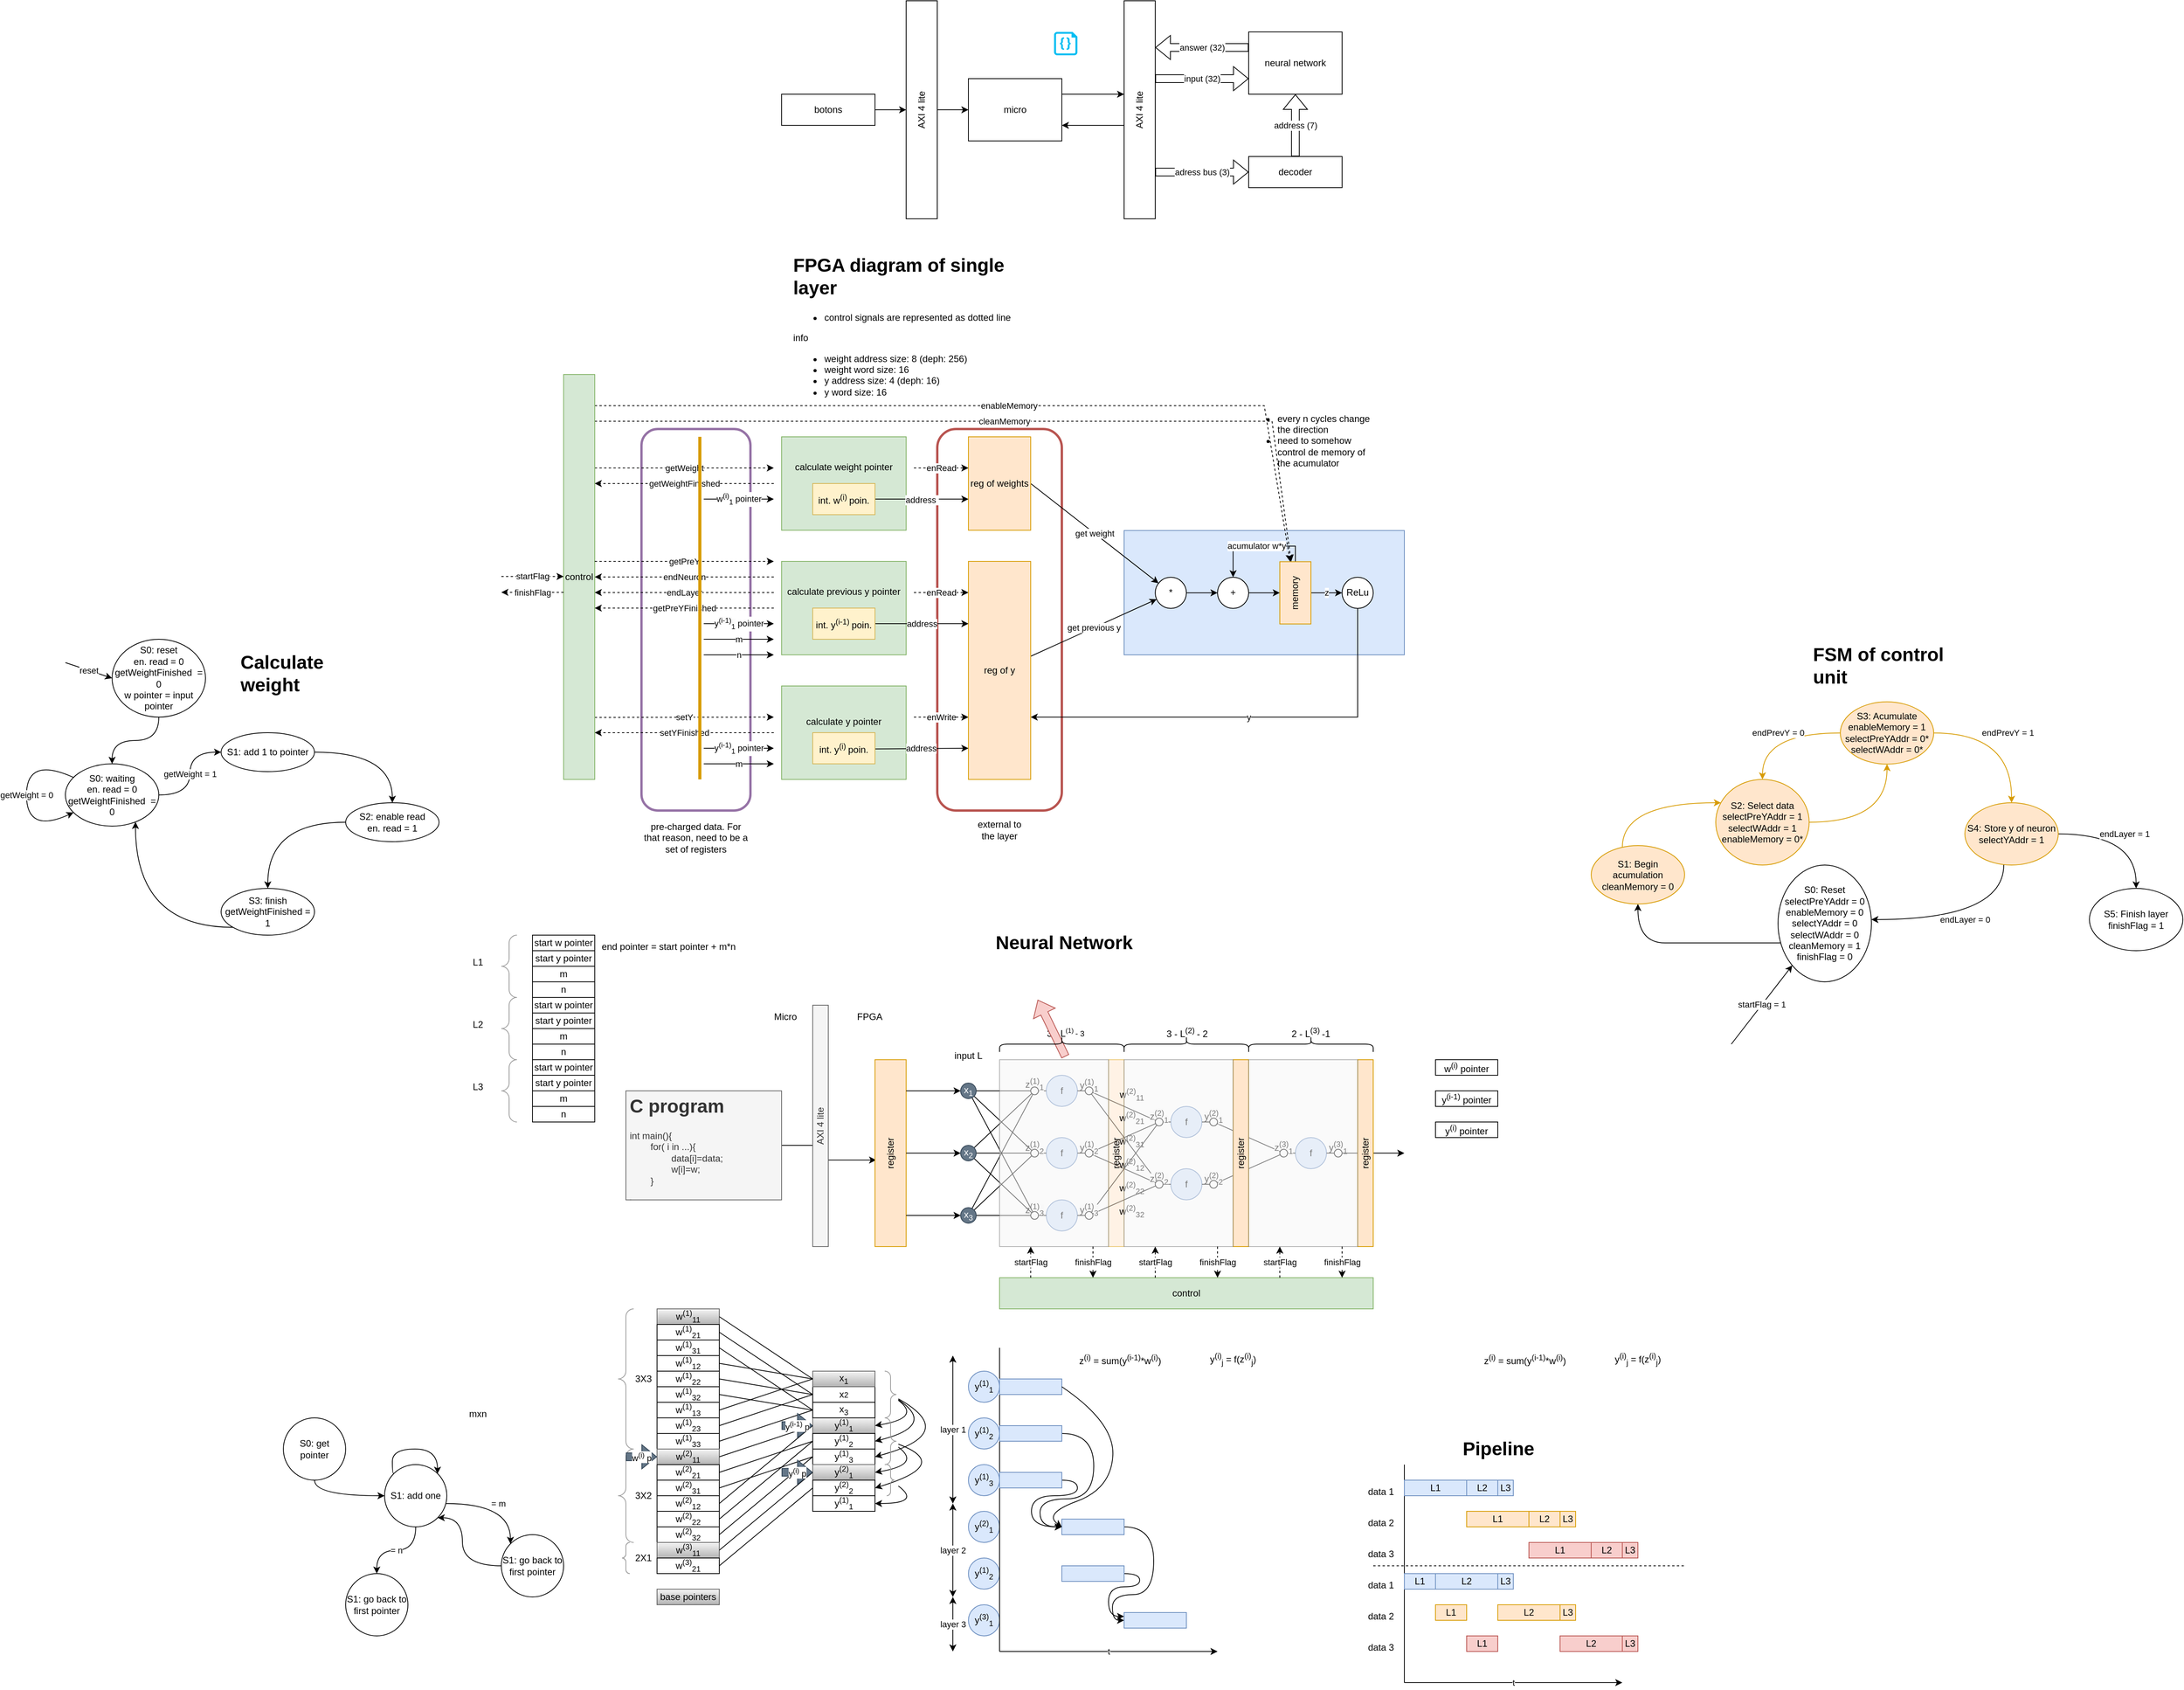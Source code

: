 <mxfile version="21.5.2" type="github">
  <diagram name="Página-1" id="68-ri3t_62zrD-WDxQXu">
    <mxGraphModel dx="2394" dy="1741" grid="0" gridSize="10" guides="0" tooltips="1" connect="1" arrows="1" fold="1" page="1" pageScale="1" pageWidth="827" pageHeight="1169" math="0" shadow="0">
      <root>
        <mxCell id="0" />
        <mxCell id="1" parent="0" />
        <mxCell id="NHjjjnDl3UXlkUb6KNAD-32" value="" style="rounded=1;whiteSpace=wrap;html=1;strokeWidth=3;strokeColor=#9673a6;" vertex="1" parent="1">
          <mxGeometry x="20" y="70" width="140" height="490" as="geometry" />
        </mxCell>
        <mxCell id="8xFIW8AcWVv0tGsdDjNo-16" value="" style="rounded=1;whiteSpace=wrap;html=1;strokeColor=#b85450;strokeWidth=3;" parent="1" vertex="1">
          <mxGeometry x="400" y="70" width="160" height="490" as="geometry" />
        </mxCell>
        <mxCell id="t8-O5Rs3jxAdFhY2lbRl-10" value="calculate weight pointer&lt;br&gt;&lt;br&gt;&lt;br&gt;&lt;br&gt;" style="rounded=0;whiteSpace=wrap;html=1;fillColor=#d5e8d4;strokeColor=#82b366;" parent="1" vertex="1">
          <mxGeometry x="200" y="80" width="160" height="120" as="geometry" />
        </mxCell>
        <mxCell id="t8-O5Rs3jxAdFhY2lbRl-9" value="calculate previous y pointer&lt;br&gt;&lt;br&gt;&lt;br&gt;&lt;br&gt;" style="rounded=0;whiteSpace=wrap;html=1;fillColor=#d5e8d4;strokeColor=#82b366;" parent="1" vertex="1">
          <mxGeometry x="200" y="240" width="160" height="120" as="geometry" />
        </mxCell>
        <mxCell id="t8-O5Rs3jxAdFhY2lbRl-7" value="calculate y pointer&lt;br&gt;&lt;br&gt;&lt;br&gt;" style="rounded=0;whiteSpace=wrap;html=1;fillColor=#d5e8d4;strokeColor=#82b366;" parent="1" vertex="1">
          <mxGeometry x="200" y="400" width="160" height="120" as="geometry" />
        </mxCell>
        <mxCell id="cXM49ELqJlq6IrReiL05-63" value="" style="rounded=0;whiteSpace=wrap;html=1;fillColor=#dae8fc;strokeColor=#6c8ebf;" parent="1" vertex="1">
          <mxGeometry x="640" y="200.37" width="360" height="159.63" as="geometry" />
        </mxCell>
        <mxCell id="cXM49ELqJlq6IrReiL05-6" style="edgeStyle=orthogonalEdgeStyle;rounded=0;orthogonalLoop=1;jettySize=auto;html=1;" parent="1" source="cXM49ELqJlq6IrReiL05-1" target="cXM49ELqJlq6IrReiL05-2" edge="1">
          <mxGeometry relative="1" as="geometry" />
        </mxCell>
        <mxCell id="cXM49ELqJlq6IrReiL05-1" value="botons" style="rounded=0;whiteSpace=wrap;html=1;" parent="1" vertex="1">
          <mxGeometry x="200" y="-360" width="120" height="40" as="geometry" />
        </mxCell>
        <mxCell id="cXM49ELqJlq6IrReiL05-22" style="edgeStyle=orthogonalEdgeStyle;rounded=0;orthogonalLoop=1;jettySize=auto;html=1;entryX=0;entryY=0.5;entryDx=0;entryDy=0;" parent="1" source="cXM49ELqJlq6IrReiL05-2" target="cXM49ELqJlq6IrReiL05-4" edge="1">
          <mxGeometry relative="1" as="geometry" />
        </mxCell>
        <mxCell id="cXM49ELqJlq6IrReiL05-2" value="AXI 4 lite" style="rounded=0;whiteSpace=wrap;html=1;rotation=-90;" parent="1" vertex="1">
          <mxGeometry x="240" y="-360" width="280" height="40" as="geometry" />
        </mxCell>
        <mxCell id="cXM49ELqJlq6IrReiL05-4" value="micro" style="rounded=0;whiteSpace=wrap;html=1;" parent="1" vertex="1">
          <mxGeometry x="440" y="-380" width="120" height="80" as="geometry" />
        </mxCell>
        <mxCell id="cXM49ELqJlq6IrReiL05-10" value="decoder" style="rounded=0;whiteSpace=wrap;html=1;" parent="1" vertex="1">
          <mxGeometry x="800" y="-280" width="120" height="40" as="geometry" />
        </mxCell>
        <mxCell id="cXM49ELqJlq6IrReiL05-11" value="neural network" style="rounded=0;whiteSpace=wrap;html=1;" parent="1" vertex="1">
          <mxGeometry x="800" y="-440" width="120" height="80" as="geometry" />
        </mxCell>
        <mxCell id="cXM49ELqJlq6IrReiL05-14" value="AXI 4 lite" style="rounded=0;whiteSpace=wrap;html=1;rotation=-90;" parent="1" vertex="1">
          <mxGeometry x="520" y="-360" width="280" height="40" as="geometry" />
        </mxCell>
        <mxCell id="cXM49ELqJlq6IrReiL05-15" value="adress bus (3)" style="shape=flexArrow;endArrow=classic;html=1;rounded=0;" parent="1" edge="1">
          <mxGeometry width="50" height="50" relative="1" as="geometry">
            <mxPoint x="680" y="-260" as="sourcePoint" />
            <mxPoint x="800" y="-260" as="targetPoint" />
          </mxGeometry>
        </mxCell>
        <mxCell id="cXM49ELqJlq6IrReiL05-16" value="input (32)" style="shape=flexArrow;endArrow=classic;html=1;rounded=0;" parent="1" edge="1">
          <mxGeometry width="50" height="50" relative="1" as="geometry">
            <mxPoint x="680" y="-380" as="sourcePoint" />
            <mxPoint x="800" y="-380" as="targetPoint" />
          </mxGeometry>
        </mxCell>
        <mxCell id="cXM49ELqJlq6IrReiL05-17" value="address (7)" style="shape=flexArrow;endArrow=classic;html=1;rounded=0;exitX=0.5;exitY=0;exitDx=0;exitDy=0;" parent="1" edge="1">
          <mxGeometry width="50" height="50" relative="1" as="geometry">
            <mxPoint x="860" y="-280" as="sourcePoint" />
            <mxPoint x="860" y="-360" as="targetPoint" />
          </mxGeometry>
        </mxCell>
        <mxCell id="cXM49ELqJlq6IrReiL05-19" value="answer (32)" style="shape=flexArrow;endArrow=none;html=1;rounded=0;startArrow=block;endFill=0;" parent="1" edge="1">
          <mxGeometry width="50" height="50" relative="1" as="geometry">
            <mxPoint x="680" y="-420" as="sourcePoint" />
            <mxPoint x="800" y="-420" as="targetPoint" />
          </mxGeometry>
        </mxCell>
        <mxCell id="cXM49ELqJlq6IrReiL05-23" value="" style="endArrow=classic;html=1;rounded=0;" parent="1" edge="1">
          <mxGeometry width="50" height="50" relative="1" as="geometry">
            <mxPoint x="560" y="-360" as="sourcePoint" />
            <mxPoint x="640" y="-360" as="targetPoint" />
          </mxGeometry>
        </mxCell>
        <mxCell id="cXM49ELqJlq6IrReiL05-24" value="" style="endArrow=none;html=1;rounded=0;startArrow=classic;startFill=1;endFill=0;" parent="1" edge="1">
          <mxGeometry width="50" height="50" relative="1" as="geometry">
            <mxPoint x="560" y="-320" as="sourcePoint" />
            <mxPoint x="640" y="-320" as="targetPoint" />
          </mxGeometry>
        </mxCell>
        <mxCell id="cXM49ELqJlq6IrReiL05-25" value="" style="verticalLabelPosition=bottom;html=1;verticalAlign=top;align=center;strokeColor=none;fillColor=#00BEF2;shape=mxgraph.azure.code_file;pointerEvents=1;" parent="1" vertex="1">
          <mxGeometry x="550" y="-440" width="30" height="30" as="geometry" />
        </mxCell>
        <mxCell id="cXM49ELqJlq6IrReiL05-50" style="rounded=0;orthogonalLoop=1;jettySize=auto;html=1;" parent="1" source="cXM49ELqJlq6IrReiL05-42" target="cXM49ELqJlq6IrReiL05-48" edge="1">
          <mxGeometry relative="1" as="geometry" />
        </mxCell>
        <mxCell id="cXM49ELqJlq6IrReiL05-42" value="*" style="ellipse;whiteSpace=wrap;html=1;aspect=fixed;" parent="1" vertex="1">
          <mxGeometry x="680" y="260.37" width="40" height="40" as="geometry" />
        </mxCell>
        <mxCell id="cXM49ELqJlq6IrReiL05-43" value="get weight" style="endArrow=classic;html=1;rounded=0;exitX=1;exitY=0.5;exitDx=0;exitDy=0;" parent="1" source="z2SttC8pkeUnPTJP8_GX-2" target="cXM49ELqJlq6IrReiL05-42" edge="1">
          <mxGeometry width="50" height="50" relative="1" as="geometry">
            <mxPoint x="515" y="100.37" as="sourcePoint" />
            <mxPoint x="600" y="270.37" as="targetPoint" />
          </mxGeometry>
        </mxCell>
        <mxCell id="cXM49ELqJlq6IrReiL05-54" style="edgeStyle=orthogonalEdgeStyle;rounded=0;orthogonalLoop=1;jettySize=auto;html=1;" parent="1" source="cXM49ELqJlq6IrReiL05-48" target="cXM49ELqJlq6IrReiL05-115" edge="1">
          <mxGeometry relative="1" as="geometry" />
        </mxCell>
        <mxCell id="cXM49ELqJlq6IrReiL05-62" value="acumulator w*y" style="edgeStyle=orthogonalEdgeStyle;rounded=0;orthogonalLoop=1;jettySize=auto;html=1;entryX=0.5;entryY=0;entryDx=0;entryDy=0;" parent="1" source="cXM49ELqJlq6IrReiL05-115" target="cXM49ELqJlq6IrReiL05-48" edge="1">
          <mxGeometry relative="1" as="geometry">
            <mxPoint x="720" y="190.37" as="targetPoint" />
            <Array as="points">
              <mxPoint x="860" y="220.37" />
              <mxPoint x="780" y="220.37" />
            </Array>
          </mxGeometry>
        </mxCell>
        <mxCell id="cXM49ELqJlq6IrReiL05-48" value="+" style="ellipse;whiteSpace=wrap;html=1;aspect=fixed;" parent="1" vertex="1">
          <mxGeometry x="760" y="260.37" width="40" height="40" as="geometry" />
        </mxCell>
        <mxCell id="cXM49ELqJlq6IrReiL05-53" value="ReLu" style="ellipse;whiteSpace=wrap;html=1;aspect=fixed;" parent="1" vertex="1">
          <mxGeometry x="920" y="260.37" width="40" height="40" as="geometry" />
        </mxCell>
        <mxCell id="cXM49ELqJlq6IrReiL05-55" value="y" style="endArrow=classic;html=1;rounded=0;edgeStyle=elbowEdgeStyle;" parent="1" source="cXM49ELqJlq6IrReiL05-53" target="ueNnbmR6eegOaz5hOX_r-89" edge="1">
          <mxGeometry width="50" height="50" relative="1" as="geometry">
            <mxPoint x="860" y="360" as="sourcePoint" />
            <mxPoint x="300.0" y="660" as="targetPoint" />
            <Array as="points">
              <mxPoint x="940" y="440" />
              <mxPoint x="520" y="450" />
              <mxPoint x="860" y="680" />
            </Array>
          </mxGeometry>
        </mxCell>
        <mxCell id="cXM49ELqJlq6IrReiL05-139" style="edgeStyle=orthogonalEdgeStyle;rounded=0;orthogonalLoop=1;jettySize=auto;html=1;entryX=0.463;entryY=0.036;entryDx=0;entryDy=0;entryPerimeter=0;" parent="1" source="cXM49ELqJlq6IrReiL05-61" target="cXM49ELqJlq6IrReiL05-110" edge="1">
          <mxGeometry relative="1" as="geometry" />
        </mxCell>
        <mxCell id="cXM49ELqJlq6IrReiL05-61" value="&lt;h1&gt;C program&lt;/h1&gt;&lt;div&gt;&lt;span style=&quot;background-color: initial;&quot;&gt;int main(){&lt;/span&gt;&lt;/div&gt;&lt;div&gt;&lt;span style=&quot;background-color: initial;&quot;&gt;&lt;span style=&quot;white-space: pre;&quot;&gt;&#x9;&lt;/span&gt;for( i in ...){&lt;br&gt;&lt;/span&gt;&lt;/div&gt;&lt;div&gt;&lt;span style=&quot;white-space: pre;&quot;&gt;&#x9;&lt;/span&gt;&lt;span style=&quot;white-space: pre;&quot;&gt;&#x9;&lt;/span&gt;data[i]=data;&lt;/div&gt;&lt;div&gt;&lt;span style=&quot;white-space: pre;&quot;&gt;&#x9;&lt;/span&gt;&lt;span style=&quot;white-space: pre;&quot;&gt;&#x9;&lt;/span&gt;w[i]=w;&lt;br&gt;&lt;/div&gt;&lt;div&gt;&lt;span style=&quot;background-color: initial;&quot;&gt;&lt;span style=&quot;white-space: pre;&quot;&gt;&#x9;&lt;/span&gt;}&lt;/span&gt;&lt;/div&gt;&lt;div&gt;&lt;div style=&quot;border-color: var(--border-color);&quot;&gt;&lt;br&gt;&lt;/div&gt;&lt;/div&gt;&lt;div&gt;&lt;span style=&quot;background-color: initial;&quot;&gt;}&lt;/span&gt;&lt;/div&gt;&lt;div&gt;&lt;br&gt;&lt;/div&gt;" style="text;html=1;strokeColor=#666666;fillColor=#f5f5f5;spacing=5;spacingTop=-20;whiteSpace=wrap;overflow=hidden;rounded=0;fontColor=#333333;" parent="1" vertex="1">
          <mxGeometry y="920" width="200" height="140" as="geometry" />
        </mxCell>
        <mxCell id="cXM49ELqJlq6IrReiL05-91" value="input L" style="text;html=1;strokeColor=none;fillColor=none;align=center;verticalAlign=middle;whiteSpace=wrap;rounded=0;" parent="1" vertex="1">
          <mxGeometry x="410" y="860" width="60" height="30" as="geometry" />
        </mxCell>
        <mxCell id="cXM49ELqJlq6IrReiL05-92" value="3 - L&lt;span style=&quot;font-size: 10px;&quot;&gt;&lt;sup&gt;(1) &lt;/sup&gt;- 3&lt;/span&gt;" style="text;html=1;strokeColor=none;fillColor=none;align=center;verticalAlign=middle;whiteSpace=wrap;rounded=0;" parent="1" vertex="1">
          <mxGeometry x="535" y="830" width="60" height="30" as="geometry" />
        </mxCell>
        <mxCell id="cXM49ELqJlq6IrReiL05-93" value="3 - L&lt;sup&gt;(2) &lt;/sup&gt;- 2" style="text;html=1;strokeColor=none;fillColor=none;align=center;verticalAlign=middle;whiteSpace=wrap;rounded=0;" parent="1" vertex="1">
          <mxGeometry x="691" y="830" width="60" height="30" as="geometry" />
        </mxCell>
        <mxCell id="cXM49ELqJlq6IrReiL05-110" value="register" style="rounded=0;whiteSpace=wrap;html=1;rotation=-90;fillColor=#ffe6cc;strokeColor=#d79b00;" parent="1" vertex="1">
          <mxGeometry x="220" y="980" width="240" height="40" as="geometry" />
        </mxCell>
        <mxCell id="cXM49ELqJlq6IrReiL05-111" value="" style="shape=flexArrow;endArrow=classic;html=1;rounded=0;fillColor=#f8cecc;strokeColor=#b85450;exitX=0.604;exitY=-0.017;exitDx=0;exitDy=0;exitPerimeter=0;" parent="1" source="VyrQGjFrnwsROVNn3HrQ-78" edge="1">
          <mxGeometry width="50" height="50" relative="1" as="geometry">
            <mxPoint x="660" y="830" as="sourcePoint" />
            <mxPoint x="529" y="803" as="targetPoint" />
          </mxGeometry>
        </mxCell>
        <mxCell id="cXM49ELqJlq6IrReiL05-114" value="Micro&lt;span style=&quot;white-space: pre;&quot;&gt;&#x9;&lt;span style=&quot;white-space: pre;&quot;&gt;&#x9;&lt;/span&gt;&lt;span style=&quot;white-space: pre;&quot;&gt;&#x9;&lt;/span&gt;&lt;/span&gt;FPGA" style="text;html=1;strokeColor=none;fillColor=none;align=center;verticalAlign=middle;whiteSpace=wrap;rounded=0;" parent="1" vertex="1">
          <mxGeometry x="230" y="810" width="60" height="30" as="geometry" />
        </mxCell>
        <mxCell id="cXM49ELqJlq6IrReiL05-116" value="z" style="edgeStyle=orthogonalEdgeStyle;rounded=0;orthogonalLoop=1;jettySize=auto;html=1;" parent="1" source="cXM49ELqJlq6IrReiL05-115" target="cXM49ELqJlq6IrReiL05-53" edge="1">
          <mxGeometry relative="1" as="geometry" />
        </mxCell>
        <mxCell id="cXM49ELqJlq6IrReiL05-115" value="memory" style="rounded=0;whiteSpace=wrap;html=1;rotation=-90;fillColor=#ffe6cc;strokeColor=#d79b00;" parent="1" vertex="1">
          <mxGeometry x="820" y="260.37" width="80" height="40" as="geometry" />
        </mxCell>
        <mxCell id="cXM49ELqJlq6IrReiL05-136" value="y&lt;sup&gt;(i)&lt;/sup&gt;&lt;sub&gt;j&lt;/sub&gt; = f(z&lt;sup style=&quot;border-color: var(--border-color);&quot;&gt;(i)&lt;/sup&gt;&lt;span style=&quot;border-color: var(--border-color);&quot;&gt;&lt;sub&gt;j&lt;/sub&gt;&lt;/span&gt;)" style="text;html=1;strokeColor=none;fillColor=none;align=center;verticalAlign=middle;whiteSpace=wrap;rounded=0;" parent="1" vertex="1">
          <mxGeometry x="715" y="1235" width="130" height="60" as="geometry" />
        </mxCell>
        <mxCell id="cXM49ELqJlq6IrReiL05-142" value="z&lt;sup&gt;(i)&lt;/sup&gt; = sum(y&lt;sup&gt;(i-1)&lt;/sup&gt;*w&lt;sup&gt;(i)&lt;/sup&gt;)" style="text;html=1;strokeColor=none;fillColor=none;align=center;verticalAlign=middle;whiteSpace=wrap;rounded=0;" parent="1" vertex="1">
          <mxGeometry x="560" y="1250" width="150" height="30" as="geometry" />
        </mxCell>
        <mxCell id="cXM49ELqJlq6IrReiL05-147" value="2 - L&lt;sup&gt;(3) &lt;/sup&gt;-1" style="text;html=1;strokeColor=none;fillColor=none;align=center;verticalAlign=middle;whiteSpace=wrap;rounded=0;" parent="1" vertex="1">
          <mxGeometry x="850" y="830" width="60" height="30" as="geometry" />
        </mxCell>
        <mxCell id="cXM49ELqJlq6IrReiL05-150" value="AXI 4 lite" style="rounded=0;whiteSpace=wrap;html=1;rotation=-90;fillColor=#f5f5f5;strokeColor=#666666;fontColor=#333333;" parent="1" vertex="1">
          <mxGeometry x="95" y="955" width="310" height="20" as="geometry" />
        </mxCell>
        <mxCell id="cXM49ELqJlq6IrReiL05-152" value="t" style="endArrow=classic;html=1;rounded=0;" parent="1" edge="1">
          <mxGeometry width="50" height="50" relative="1" as="geometry">
            <mxPoint x="480" y="1640" as="sourcePoint" />
            <mxPoint x="760" y="1640" as="targetPoint" />
          </mxGeometry>
        </mxCell>
        <mxCell id="cXM49ELqJlq6IrReiL05-154" value="y&lt;sup style=&quot;border-color: var(--border-color);&quot;&gt;(1)&lt;/sup&gt;&lt;sub style=&quot;border-color: var(--border-color);&quot;&gt;1&lt;/sub&gt;" style="ellipse;whiteSpace=wrap;html=1;aspect=fixed;fillColor=#dae8fc;strokeColor=#6c8ebf;" parent="1" vertex="1">
          <mxGeometry x="440" y="1280" width="40" height="40" as="geometry" />
        </mxCell>
        <mxCell id="cXM49ELqJlq6IrReiL05-155" value="y&lt;sup style=&quot;border-color: var(--border-color);&quot;&gt;(1)&lt;/sup&gt;&lt;span style=&quot;border-color: var(--border-color);&quot;&gt;&lt;sub&gt;2&lt;/sub&gt;&lt;/span&gt;" style="ellipse;whiteSpace=wrap;html=1;aspect=fixed;fillColor=#dae8fc;strokeColor=#6c8ebf;" parent="1" vertex="1">
          <mxGeometry x="440" y="1340" width="40" height="40" as="geometry" />
        </mxCell>
        <mxCell id="cXM49ELqJlq6IrReiL05-156" value="y&lt;sup style=&quot;border-color: var(--border-color);&quot;&gt;(1)&lt;/sup&gt;&lt;sub style=&quot;border-color: var(--border-color);&quot;&gt;3&lt;/sub&gt;" style="ellipse;whiteSpace=wrap;html=1;aspect=fixed;fillColor=#dae8fc;strokeColor=#6c8ebf;" parent="1" vertex="1">
          <mxGeometry x="440" y="1400" width="40" height="40" as="geometry" />
        </mxCell>
        <mxCell id="cXM49ELqJlq6IrReiL05-157" value="y&lt;sup style=&quot;border-color: var(--border-color);&quot;&gt;(2)&lt;/sup&gt;&lt;sub style=&quot;border-color: var(--border-color);&quot;&gt;1&lt;/sub&gt;" style="ellipse;whiteSpace=wrap;html=1;aspect=fixed;fillColor=#dae8fc;strokeColor=#6c8ebf;" parent="1" vertex="1">
          <mxGeometry x="440" y="1460" width="40" height="40" as="geometry" />
        </mxCell>
        <mxCell id="cXM49ELqJlq6IrReiL05-158" value="y&lt;sup style=&quot;border-color: var(--border-color);&quot;&gt;(1)&lt;/sup&gt;&lt;sub style=&quot;border-color: var(--border-color);&quot;&gt;2&lt;/sub&gt;" style="ellipse;whiteSpace=wrap;html=1;aspect=fixed;fillColor=#dae8fc;strokeColor=#6c8ebf;" parent="1" vertex="1">
          <mxGeometry x="440" y="1520" width="40" height="40" as="geometry" />
        </mxCell>
        <mxCell id="cXM49ELqJlq6IrReiL05-159" value="y&lt;sup style=&quot;border-color: var(--border-color);&quot;&gt;(3)&lt;/sup&gt;&lt;sub style=&quot;border-color: var(--border-color);&quot;&gt;1&lt;/sub&gt;" style="ellipse;whiteSpace=wrap;html=1;aspect=fixed;fillColor=#dae8fc;strokeColor=#6c8ebf;" parent="1" vertex="1">
          <mxGeometry x="440" y="1580" width="40" height="40" as="geometry" />
        </mxCell>
        <mxCell id="cXM49ELqJlq6IrReiL05-160" value="" style="endArrow=none;html=1;rounded=0;" parent="1" edge="1">
          <mxGeometry width="50" height="50" relative="1" as="geometry">
            <mxPoint x="480" y="1640" as="sourcePoint" />
            <mxPoint x="480" y="1250" as="targetPoint" />
          </mxGeometry>
        </mxCell>
        <mxCell id="cXM49ELqJlq6IrReiL05-161" value="" style="rounded=0;whiteSpace=wrap;html=1;fillColor=#dae8fc;strokeColor=#6c8ebf;" parent="1" vertex="1">
          <mxGeometry x="480" y="1290" width="80" height="20" as="geometry" />
        </mxCell>
        <mxCell id="cXM49ELqJlq6IrReiL05-171" style="edgeStyle=orthogonalEdgeStyle;rounded=0;orthogonalLoop=1;jettySize=auto;html=1;curved=1;entryX=0;entryY=0.5;entryDx=0;entryDy=0;exitX=1;exitY=0.5;exitDx=0;exitDy=0;" parent="1" source="cXM49ELqJlq6IrReiL05-162" target="cXM49ELqJlq6IrReiL05-164" edge="1">
          <mxGeometry relative="1" as="geometry">
            <Array as="points">
              <mxPoint x="601" y="1360" />
              <mxPoint x="601" y="1444" />
              <mxPoint x="532" y="1444" />
              <mxPoint x="532" y="1480" />
            </Array>
          </mxGeometry>
        </mxCell>
        <mxCell id="cXM49ELqJlq6IrReiL05-162" value="" style="rounded=0;whiteSpace=wrap;html=1;fillColor=#dae8fc;strokeColor=#6c8ebf;" parent="1" vertex="1">
          <mxGeometry x="480" y="1350" width="80" height="20" as="geometry" />
        </mxCell>
        <mxCell id="cXM49ELqJlq6IrReiL05-172" style="edgeStyle=orthogonalEdgeStyle;rounded=0;orthogonalLoop=1;jettySize=auto;html=1;entryX=0;entryY=0.5;entryDx=0;entryDy=0;curved=1;exitX=1;exitY=0.5;exitDx=0;exitDy=0;" parent="1" source="cXM49ELqJlq6IrReiL05-163" target="cXM49ELqJlq6IrReiL05-164" edge="1">
          <mxGeometry relative="1" as="geometry">
            <Array as="points">
              <mxPoint x="580" y="1420" />
              <mxPoint x="580" y="1440" />
              <mxPoint x="521" y="1440" />
              <mxPoint x="521" y="1480" />
            </Array>
          </mxGeometry>
        </mxCell>
        <mxCell id="cXM49ELqJlq6IrReiL05-163" value="" style="rounded=0;whiteSpace=wrap;html=1;fillColor=#dae8fc;strokeColor=#6c8ebf;" parent="1" vertex="1">
          <mxGeometry x="480" y="1410" width="80" height="20" as="geometry" />
        </mxCell>
        <mxCell id="cXM49ELqJlq6IrReiL05-173" style="edgeStyle=orthogonalEdgeStyle;rounded=0;orthogonalLoop=1;jettySize=auto;html=1;curved=1;exitX=1;exitY=0.5;exitDx=0;exitDy=0;" parent="1" source="cXM49ELqJlq6IrReiL05-164" target="cXM49ELqJlq6IrReiL05-166" edge="1">
          <mxGeometry relative="1" as="geometry">
            <Array as="points">
              <mxPoint x="678" y="1480" />
              <mxPoint x="678" y="1567" />
              <mxPoint x="625" y="1567" />
              <mxPoint x="625" y="1600" />
            </Array>
            <mxPoint x="631" y="1611" as="targetPoint" />
          </mxGeometry>
        </mxCell>
        <mxCell id="cXM49ELqJlq6IrReiL05-164" value="" style="rounded=0;whiteSpace=wrap;html=1;fillColor=#dae8fc;strokeColor=#6c8ebf;" parent="1" vertex="1">
          <mxGeometry x="560" y="1470" width="80" height="20" as="geometry" />
        </mxCell>
        <mxCell id="cXM49ELqJlq6IrReiL05-174" style="edgeStyle=orthogonalEdgeStyle;rounded=0;orthogonalLoop=1;jettySize=auto;html=1;curved=1;exitX=1;exitY=0.5;exitDx=0;exitDy=0;" parent="1" source="cXM49ELqJlq6IrReiL05-165" target="cXM49ELqJlq6IrReiL05-166" edge="1">
          <mxGeometry relative="1" as="geometry">
            <mxPoint x="615" y="1617" as="targetPoint" />
            <Array as="points">
              <mxPoint x="660" y="1540" />
              <mxPoint x="660" y="1557" />
              <mxPoint x="620" y="1557" />
              <mxPoint x="620" y="1595" />
            </Array>
          </mxGeometry>
        </mxCell>
        <mxCell id="cXM49ELqJlq6IrReiL05-165" value="" style="rounded=0;whiteSpace=wrap;html=1;fillColor=#dae8fc;strokeColor=#6c8ebf;" parent="1" vertex="1">
          <mxGeometry x="560" y="1530" width="80" height="20" as="geometry" />
        </mxCell>
        <mxCell id="cXM49ELqJlq6IrReiL05-166" value="" style="rounded=0;whiteSpace=wrap;html=1;fillColor=#dae8fc;strokeColor=#6c8ebf;" parent="1" vertex="1">
          <mxGeometry x="640" y="1590" width="80" height="20" as="geometry" />
        </mxCell>
        <mxCell id="cXM49ELqJlq6IrReiL05-167" value="layer 1" style="endArrow=classic;startArrow=classic;html=1;rounded=0;" parent="1" edge="1">
          <mxGeometry width="50" height="50" relative="1" as="geometry">
            <mxPoint x="420" y="1450" as="sourcePoint" />
            <mxPoint x="420" y="1260" as="targetPoint" />
          </mxGeometry>
        </mxCell>
        <mxCell id="cXM49ELqJlq6IrReiL05-168" value="layer 2" style="endArrow=classic;startArrow=classic;html=1;rounded=0;" parent="1" edge="1">
          <mxGeometry width="50" height="50" relative="1" as="geometry">
            <mxPoint x="420" y="1570" as="sourcePoint" />
            <mxPoint x="420" y="1450" as="targetPoint" />
          </mxGeometry>
        </mxCell>
        <mxCell id="cXM49ELqJlq6IrReiL05-169" value="layer 3" style="endArrow=classic;startArrow=classic;html=1;rounded=0;" parent="1" edge="1">
          <mxGeometry width="50" height="50" relative="1" as="geometry">
            <mxPoint x="420" y="1640" as="sourcePoint" />
            <mxPoint x="420" y="1570" as="targetPoint" />
          </mxGeometry>
        </mxCell>
        <mxCell id="cXM49ELqJlq6IrReiL05-170" value="" style="curved=1;endArrow=classic;html=1;rounded=0;exitX=1;exitY=0.5;exitDx=0;exitDy=0;entryX=0;entryY=0.5;entryDx=0;entryDy=0;" parent="1" source="cXM49ELqJlq6IrReiL05-161" target="cXM49ELqJlq6IrReiL05-164" edge="1">
          <mxGeometry width="50" height="50" relative="1" as="geometry">
            <mxPoint x="610" y="1480" as="sourcePoint" />
            <mxPoint x="660" y="1430" as="targetPoint" />
            <Array as="points">
              <mxPoint x="628" y="1346" />
              <mxPoint x="623" y="1431" />
              <mxPoint x="536" y="1463" />
            </Array>
          </mxGeometry>
        </mxCell>
        <mxCell id="VyrQGjFrnwsROVNn3HrQ-6" value="f" style="ellipse;whiteSpace=wrap;html=1;aspect=fixed;fillColor=#dae8fc;strokeColor=#6c8ebf;" parent="1" vertex="1">
          <mxGeometry x="540" y="900" width="40" height="40" as="geometry" />
        </mxCell>
        <mxCell id="VyrQGjFrnwsROVNn3HrQ-10" style="rounded=0;orthogonalLoop=1;jettySize=auto;html=1;endArrow=none;endFill=0;" parent="1" source="VyrQGjFrnwsROVNn3HrQ-7" target="VyrQGjFrnwsROVNn3HrQ-6" edge="1">
          <mxGeometry relative="1" as="geometry">
            <mxPoint x="520" y="907.5" as="targetPoint" />
            <mxPoint x="510" y="932.5" as="sourcePoint" />
          </mxGeometry>
        </mxCell>
        <mxCell id="VyrQGjFrnwsROVNn3HrQ-7" value="&lt;span style=&quot;color: rgb(0, 0, 0); font-family: Helvetica; font-size: 12px; font-style: normal; font-variant-ligatures: normal; font-variant-caps: normal; font-weight: 400; letter-spacing: normal; orphans: 2; text-align: center; text-indent: 0px; text-transform: none; widows: 2; word-spacing: 0px; -webkit-text-stroke-width: 0px; background-color: rgb(251, 251, 251); text-decoration-thickness: initial; text-decoration-style: initial; text-decoration-color: initial; float: none; display: inline !important;&quot;&gt;z&lt;/span&gt;&lt;sup style=&quot;border-color: var(--border-color); color: rgb(0, 0, 0); font-family: Helvetica; font-style: normal; font-variant-ligatures: normal; font-variant-caps: normal; font-weight: 400; letter-spacing: normal; orphans: 2; text-align: center; text-indent: 0px; text-transform: none; widows: 2; word-spacing: 0px; -webkit-text-stroke-width: 0px; background-color: rgb(251, 251, 251); text-decoration-thickness: initial; text-decoration-style: initial; text-decoration-color: initial;&quot;&gt;(1)&lt;/sup&gt;&lt;sub style=&quot;border-color: var(--border-color); color: rgb(0, 0, 0); font-family: Helvetica; font-style: normal; font-variant-ligatures: normal; font-variant-caps: normal; font-weight: 400; letter-spacing: normal; orphans: 2; text-align: center; text-indent: 0px; text-transform: none; widows: 2; word-spacing: 0px; -webkit-text-stroke-width: 0px; background-color: rgb(251, 251, 251); text-decoration-thickness: initial; text-decoration-style: initial; text-decoration-color: initial;&quot;&gt;1&lt;br&gt;&lt;br&gt;&lt;/sub&gt;" style="ellipse;whiteSpace=wrap;html=1;aspect=fixed;" parent="1" vertex="1">
          <mxGeometry x="520" y="915" width="10" height="10" as="geometry" />
        </mxCell>
        <mxCell id="VyrQGjFrnwsROVNn3HrQ-33" style="rounded=0;orthogonalLoop=1;jettySize=auto;html=1;endArrow=none;endFill=0;" parent="1" source="VyrQGjFrnwsROVNn3HrQ-9" target="VyrQGjFrnwsROVNn3HrQ-24" edge="1">
          <mxGeometry relative="1" as="geometry" />
        </mxCell>
        <mxCell id="VyrQGjFrnwsROVNn3HrQ-34" style="rounded=0;orthogonalLoop=1;jettySize=auto;html=1;endArrow=none;endFill=0;" parent="1" source="VyrQGjFrnwsROVNn3HrQ-9" target="VyrQGjFrnwsROVNn3HrQ-29" edge="1">
          <mxGeometry relative="1" as="geometry" />
        </mxCell>
        <mxCell id="VyrQGjFrnwsROVNn3HrQ-9" value="&lt;span style=&quot;color: rgb(0, 0, 0); font-family: Helvetica; font-size: 12px; font-style: normal; font-variant-ligatures: normal; font-variant-caps: normal; font-weight: 400; letter-spacing: normal; orphans: 2; text-align: center; text-indent: 0px; text-transform: none; widows: 2; word-spacing: 0px; -webkit-text-stroke-width: 0px; background-color: rgb(251, 251, 251); text-decoration-thickness: initial; text-decoration-style: initial; text-decoration-color: initial; float: none; display: inline !important;&quot;&gt;y&lt;/span&gt;&lt;sup style=&quot;border-color: var(--border-color); color: rgb(0, 0, 0); font-family: Helvetica; font-style: normal; font-variant-ligatures: normal; font-variant-caps: normal; font-weight: 400; letter-spacing: normal; orphans: 2; text-align: center; text-indent: 0px; text-transform: none; widows: 2; word-spacing: 0px; -webkit-text-stroke-width: 0px; background-color: rgb(251, 251, 251); text-decoration-thickness: initial; text-decoration-style: initial; text-decoration-color: initial;&quot;&gt;(1)&lt;/sup&gt;&lt;sub style=&quot;border-color: var(--border-color); color: rgb(0, 0, 0); font-family: Helvetica; font-style: normal; font-variant-ligatures: normal; font-variant-caps: normal; font-weight: 400; letter-spacing: normal; orphans: 2; text-align: center; text-indent: 0px; text-transform: none; widows: 2; word-spacing: 0px; -webkit-text-stroke-width: 0px; background-color: rgb(251, 251, 251); text-decoration-thickness: initial; text-decoration-style: initial; text-decoration-color: initial;&quot;&gt;1&lt;/sub&gt;&lt;br&gt;&lt;br&gt;" style="ellipse;whiteSpace=wrap;html=1;aspect=fixed;" parent="1" vertex="1">
          <mxGeometry x="590" y="915" width="10" height="10" as="geometry" />
        </mxCell>
        <mxCell id="VyrQGjFrnwsROVNn3HrQ-11" value="" style="endArrow=none;html=1;rounded=0;" parent="1" source="VyrQGjFrnwsROVNn3HrQ-6" target="VyrQGjFrnwsROVNn3HrQ-9" edge="1">
          <mxGeometry width="50" height="50" relative="1" as="geometry">
            <mxPoint x="500" y="950" as="sourcePoint" />
            <mxPoint x="550" y="900" as="targetPoint" />
          </mxGeometry>
        </mxCell>
        <mxCell id="VyrQGjFrnwsROVNn3HrQ-12" value="f" style="ellipse;whiteSpace=wrap;html=1;aspect=fixed;fillColor=#dae8fc;strokeColor=#6c8ebf;" parent="1" vertex="1">
          <mxGeometry x="540" y="980" width="40" height="40" as="geometry" />
        </mxCell>
        <mxCell id="VyrQGjFrnwsROVNn3HrQ-13" style="rounded=0;orthogonalLoop=1;jettySize=auto;html=1;endArrow=none;endFill=0;" parent="1" source="VyrQGjFrnwsROVNn3HrQ-14" target="VyrQGjFrnwsROVNn3HrQ-12" edge="1">
          <mxGeometry relative="1" as="geometry">
            <mxPoint x="520" y="987.5" as="targetPoint" />
            <mxPoint x="510" y="1012.5" as="sourcePoint" />
          </mxGeometry>
        </mxCell>
        <mxCell id="VyrQGjFrnwsROVNn3HrQ-14" value="&lt;span style=&quot;color: rgb(0, 0, 0); font-family: Helvetica; font-size: 12px; font-style: normal; font-variant-ligatures: normal; font-variant-caps: normal; font-weight: 400; letter-spacing: normal; orphans: 2; text-align: center; text-indent: 0px; text-transform: none; widows: 2; word-spacing: 0px; -webkit-text-stroke-width: 0px; background-color: rgb(251, 251, 251); text-decoration-thickness: initial; text-decoration-style: initial; text-decoration-color: initial; float: none; display: inline !important;&quot;&gt;z&lt;/span&gt;&lt;sup style=&quot;border-color: var(--border-color); color: rgb(0, 0, 0); font-family: Helvetica; font-style: normal; font-variant-ligatures: normal; font-variant-caps: normal; font-weight: 400; letter-spacing: normal; orphans: 2; text-align: center; text-indent: 0px; text-transform: none; widows: 2; word-spacing: 0px; -webkit-text-stroke-width: 0px; background-color: rgb(251, 251, 251); text-decoration-thickness: initial; text-decoration-style: initial; text-decoration-color: initial;&quot;&gt;(1)&lt;/sup&gt;&lt;sub style=&quot;border-color: var(--border-color); color: rgb(0, 0, 0); font-family: Helvetica; font-style: normal; font-variant-ligatures: normal; font-variant-caps: normal; font-weight: 400; letter-spacing: normal; orphans: 2; text-align: center; text-indent: 0px; text-transform: none; widows: 2; word-spacing: 0px; -webkit-text-stroke-width: 0px; background-color: rgb(251, 251, 251); text-decoration-thickness: initial; text-decoration-style: initial; text-decoration-color: initial;&quot;&gt;2&lt;br&gt;&lt;/sub&gt;&lt;br&gt;" style="ellipse;whiteSpace=wrap;html=1;aspect=fixed;" parent="1" vertex="1">
          <mxGeometry x="520" y="995" width="10" height="10" as="geometry" />
        </mxCell>
        <mxCell id="VyrQGjFrnwsROVNn3HrQ-35" style="rounded=0;orthogonalLoop=1;jettySize=auto;html=1;endArrow=none;endFill=0;" parent="1" source="VyrQGjFrnwsROVNn3HrQ-15" target="VyrQGjFrnwsROVNn3HrQ-24" edge="1">
          <mxGeometry relative="1" as="geometry" />
        </mxCell>
        <mxCell id="VyrQGjFrnwsROVNn3HrQ-36" style="rounded=0;orthogonalLoop=1;jettySize=auto;html=1;endArrow=none;endFill=0;" parent="1" source="VyrQGjFrnwsROVNn3HrQ-15" target="VyrQGjFrnwsROVNn3HrQ-29" edge="1">
          <mxGeometry relative="1" as="geometry" />
        </mxCell>
        <mxCell id="VyrQGjFrnwsROVNn3HrQ-15" value="&lt;span style=&quot;color: rgb(0, 0, 0); font-family: Helvetica; font-size: 12px; font-style: normal; font-variant-ligatures: normal; font-variant-caps: normal; font-weight: 400; letter-spacing: normal; orphans: 2; text-align: center; text-indent: 0px; text-transform: none; widows: 2; word-spacing: 0px; -webkit-text-stroke-width: 0px; background-color: rgb(251, 251, 251); text-decoration-thickness: initial; text-decoration-style: initial; text-decoration-color: initial; float: none; display: inline !important;&quot;&gt;y&lt;/span&gt;&lt;sup style=&quot;border-color: var(--border-color); color: rgb(0, 0, 0); font-family: Helvetica; font-style: normal; font-variant-ligatures: normal; font-variant-caps: normal; font-weight: 400; letter-spacing: normal; orphans: 2; text-align: center; text-indent: 0px; text-transform: none; widows: 2; word-spacing: 0px; -webkit-text-stroke-width: 0px; background-color: rgb(251, 251, 251); text-decoration-thickness: initial; text-decoration-style: initial; text-decoration-color: initial;&quot;&gt;(1)&lt;/sup&gt;&lt;sub style=&quot;border-color: var(--border-color); color: rgb(0, 0, 0); font-family: Helvetica; font-style: normal; font-variant-ligatures: normal; font-variant-caps: normal; font-weight: 400; letter-spacing: normal; orphans: 2; text-align: center; text-indent: 0px; text-transform: none; widows: 2; word-spacing: 0px; -webkit-text-stroke-width: 0px; background-color: rgb(251, 251, 251); text-decoration-thickness: initial; text-decoration-style: initial; text-decoration-color: initial;&quot;&gt;2&lt;/sub&gt;&lt;br&gt;&lt;br&gt;" style="ellipse;whiteSpace=wrap;html=1;aspect=fixed;" parent="1" vertex="1">
          <mxGeometry x="590" y="995" width="10" height="10" as="geometry" />
        </mxCell>
        <mxCell id="VyrQGjFrnwsROVNn3HrQ-16" value="" style="endArrow=none;html=1;rounded=0;" parent="1" source="VyrQGjFrnwsROVNn3HrQ-12" target="VyrQGjFrnwsROVNn3HrQ-15" edge="1">
          <mxGeometry width="50" height="50" relative="1" as="geometry">
            <mxPoint x="500" y="1030" as="sourcePoint" />
            <mxPoint x="550" y="980" as="targetPoint" />
          </mxGeometry>
        </mxCell>
        <mxCell id="VyrQGjFrnwsROVNn3HrQ-17" value="f" style="ellipse;whiteSpace=wrap;html=1;aspect=fixed;fillColor=#dae8fc;strokeColor=#6c8ebf;" parent="1" vertex="1">
          <mxGeometry x="540" y="1060" width="40" height="40" as="geometry" />
        </mxCell>
        <mxCell id="VyrQGjFrnwsROVNn3HrQ-18" style="rounded=0;orthogonalLoop=1;jettySize=auto;html=1;endArrow=none;endFill=0;" parent="1" source="VyrQGjFrnwsROVNn3HrQ-19" target="VyrQGjFrnwsROVNn3HrQ-17" edge="1">
          <mxGeometry relative="1" as="geometry">
            <mxPoint x="520" y="1067.5" as="targetPoint" />
            <mxPoint x="510" y="1092.5" as="sourcePoint" />
          </mxGeometry>
        </mxCell>
        <mxCell id="VyrQGjFrnwsROVNn3HrQ-19" value="&lt;span style=&quot;color: rgb(0, 0, 0); font-family: Helvetica; font-size: 12px; font-style: normal; font-variant-ligatures: normal; font-variant-caps: normal; font-weight: 400; letter-spacing: normal; orphans: 2; text-align: center; text-indent: 0px; text-transform: none; widows: 2; word-spacing: 0px; -webkit-text-stroke-width: 0px; background-color: rgb(251, 251, 251); text-decoration-thickness: initial; text-decoration-style: initial; text-decoration-color: initial; float: none; display: inline !important;&quot;&gt;z&lt;/span&gt;&lt;sup style=&quot;border-color: var(--border-color); color: rgb(0, 0, 0); font-family: Helvetica; font-style: normal; font-variant-ligatures: normal; font-variant-caps: normal; font-weight: 400; letter-spacing: normal; orphans: 2; text-align: center; text-indent: 0px; text-transform: none; widows: 2; word-spacing: 0px; -webkit-text-stroke-width: 0px; background-color: rgb(251, 251, 251); text-decoration-thickness: initial; text-decoration-style: initial; text-decoration-color: initial;&quot;&gt;(1)&lt;/sup&gt;&lt;span style=&quot;border-color: var(--border-color); color: rgb(0, 0, 0); font-family: Helvetica; font-style: normal; font-variant-ligatures: normal; font-variant-caps: normal; font-weight: 400; letter-spacing: normal; orphans: 2; text-align: center; text-indent: 0px; text-transform: none; widows: 2; word-spacing: 0px; -webkit-text-stroke-width: 0px; background-color: rgb(251, 251, 251); text-decoration-thickness: initial; text-decoration-style: initial; text-decoration-color: initial;&quot;&gt;&lt;sub&gt;3&lt;/sub&gt;&lt;/span&gt;&lt;br&gt;&lt;br&gt;" style="ellipse;whiteSpace=wrap;html=1;aspect=fixed;" parent="1" vertex="1">
          <mxGeometry x="520" y="1075" width="10" height="10" as="geometry" />
        </mxCell>
        <mxCell id="VyrQGjFrnwsROVNn3HrQ-37" style="rounded=0;orthogonalLoop=1;jettySize=auto;html=1;endArrow=none;endFill=0;" parent="1" source="VyrQGjFrnwsROVNn3HrQ-20" target="VyrQGjFrnwsROVNn3HrQ-29" edge="1">
          <mxGeometry relative="1" as="geometry" />
        </mxCell>
        <mxCell id="VyrQGjFrnwsROVNn3HrQ-71" style="rounded=0;orthogonalLoop=1;jettySize=auto;html=1;endArrow=none;endFill=0;" parent="1" source="VyrQGjFrnwsROVNn3HrQ-20" target="VyrQGjFrnwsROVNn3HrQ-24" edge="1">
          <mxGeometry relative="1" as="geometry" />
        </mxCell>
        <mxCell id="VyrQGjFrnwsROVNn3HrQ-20" value="&lt;span style=&quot;color: rgb(0, 0, 0); font-family: Helvetica; font-size: 12px; font-style: normal; font-variant-ligatures: normal; font-variant-caps: normal; font-weight: 400; letter-spacing: normal; orphans: 2; text-align: center; text-indent: 0px; text-transform: none; widows: 2; word-spacing: 0px; -webkit-text-stroke-width: 0px; background-color: rgb(251, 251, 251); text-decoration-thickness: initial; text-decoration-style: initial; text-decoration-color: initial; float: none; display: inline !important;&quot;&gt;y&lt;/span&gt;&lt;sup style=&quot;border-color: var(--border-color); color: rgb(0, 0, 0); font-family: Helvetica; font-style: normal; font-variant-ligatures: normal; font-variant-caps: normal; font-weight: 400; letter-spacing: normal; orphans: 2; text-align: center; text-indent: 0px; text-transform: none; widows: 2; word-spacing: 0px; -webkit-text-stroke-width: 0px; background-color: rgb(251, 251, 251); text-decoration-thickness: initial; text-decoration-style: initial; text-decoration-color: initial;&quot;&gt;(1)&lt;/sup&gt;&lt;span style=&quot;border-color: var(--border-color); color: rgb(0, 0, 0); font-family: Helvetica; font-style: normal; font-variant-ligatures: normal; font-variant-caps: normal; font-weight: 400; letter-spacing: normal; orphans: 2; text-align: center; text-indent: 0px; text-transform: none; widows: 2; word-spacing: 0px; -webkit-text-stroke-width: 0px; background-color: rgb(251, 251, 251); text-decoration-thickness: initial; text-decoration-style: initial; text-decoration-color: initial;&quot;&gt;&lt;sub&gt;3&lt;/sub&gt;&lt;/span&gt;&lt;br&gt;&lt;br&gt;" style="ellipse;whiteSpace=wrap;html=1;aspect=fixed;" parent="1" vertex="1">
          <mxGeometry x="590" y="1075" width="10" height="10" as="geometry" />
        </mxCell>
        <mxCell id="VyrQGjFrnwsROVNn3HrQ-21" value="" style="endArrow=none;html=1;rounded=0;" parent="1" source="VyrQGjFrnwsROVNn3HrQ-17" target="VyrQGjFrnwsROVNn3HrQ-20" edge="1">
          <mxGeometry width="50" height="50" relative="1" as="geometry">
            <mxPoint x="500" y="1110" as="sourcePoint" />
            <mxPoint x="550" y="1060" as="targetPoint" />
          </mxGeometry>
        </mxCell>
        <mxCell id="VyrQGjFrnwsROVNn3HrQ-22" value="f" style="ellipse;whiteSpace=wrap;html=1;aspect=fixed;fillColor=#dae8fc;strokeColor=#6c8ebf;" parent="1" vertex="1">
          <mxGeometry x="700" y="940" width="40" height="40" as="geometry" />
        </mxCell>
        <mxCell id="VyrQGjFrnwsROVNn3HrQ-23" style="rounded=0;orthogonalLoop=1;jettySize=auto;html=1;endArrow=none;endFill=0;" parent="1" source="VyrQGjFrnwsROVNn3HrQ-24" target="VyrQGjFrnwsROVNn3HrQ-22" edge="1">
          <mxGeometry relative="1" as="geometry">
            <mxPoint x="680" y="947.5" as="targetPoint" />
            <mxPoint x="670" y="972.5" as="sourcePoint" />
          </mxGeometry>
        </mxCell>
        <mxCell id="VyrQGjFrnwsROVNn3HrQ-24" value="&lt;span style=&quot;color: rgb(0, 0, 0); font-family: Helvetica; font-size: 12px; font-style: normal; font-variant-ligatures: normal; font-variant-caps: normal; font-weight: 400; letter-spacing: normal; orphans: 2; text-align: center; text-indent: 0px; text-transform: none; widows: 2; word-spacing: 0px; -webkit-text-stroke-width: 0px; background-color: rgb(251, 251, 251); text-decoration-thickness: initial; text-decoration-style: initial; text-decoration-color: initial; float: none; display: inline !important;&quot;&gt;z&lt;/span&gt;&lt;sup style=&quot;border-color: var(--border-color); color: rgb(0, 0, 0); font-family: Helvetica; font-style: normal; font-variant-ligatures: normal; font-variant-caps: normal; font-weight: 400; letter-spacing: normal; orphans: 2; text-align: center; text-indent: 0px; text-transform: none; widows: 2; word-spacing: 0px; -webkit-text-stroke-width: 0px; background-color: rgb(251, 251, 251); text-decoration-thickness: initial; text-decoration-style: initial; text-decoration-color: initial;&quot;&gt;(2)&lt;/sup&gt;&lt;sub style=&quot;border-color: var(--border-color); color: rgb(0, 0, 0); font-family: Helvetica; font-style: normal; font-variant-ligatures: normal; font-variant-caps: normal; font-weight: 400; letter-spacing: normal; orphans: 2; text-align: center; text-indent: 0px; text-transform: none; widows: 2; word-spacing: 0px; -webkit-text-stroke-width: 0px; background-color: rgb(251, 251, 251); text-decoration-thickness: initial; text-decoration-style: initial; text-decoration-color: initial;&quot;&gt;1&lt;/sub&gt;&lt;br&gt;&lt;br&gt;" style="ellipse;whiteSpace=wrap;html=1;aspect=fixed;" parent="1" vertex="1">
          <mxGeometry x="680" y="955" width="10" height="10" as="geometry" />
        </mxCell>
        <mxCell id="VyrQGjFrnwsROVNn3HrQ-44" style="rounded=0;orthogonalLoop=1;jettySize=auto;html=1;endArrow=none;endFill=0;" parent="1" source="VyrQGjFrnwsROVNn3HrQ-25" target="VyrQGjFrnwsROVNn3HrQ-41" edge="1">
          <mxGeometry relative="1" as="geometry" />
        </mxCell>
        <mxCell id="VyrQGjFrnwsROVNn3HrQ-25" value="&lt;span style=&quot;color: rgb(0, 0, 0); font-family: Helvetica; font-size: 12px; font-style: normal; font-variant-ligatures: normal; font-variant-caps: normal; font-weight: 400; letter-spacing: normal; orphans: 2; text-align: center; text-indent: 0px; text-transform: none; widows: 2; word-spacing: 0px; -webkit-text-stroke-width: 0px; background-color: rgb(251, 251, 251); text-decoration-thickness: initial; text-decoration-style: initial; text-decoration-color: initial; float: none; display: inline !important;&quot;&gt;y&lt;/span&gt;&lt;sup style=&quot;border-color: var(--border-color); color: rgb(0, 0, 0); font-family: Helvetica; font-style: normal; font-variant-ligatures: normal; font-variant-caps: normal; font-weight: 400; letter-spacing: normal; orphans: 2; text-align: center; text-indent: 0px; text-transform: none; widows: 2; word-spacing: 0px; -webkit-text-stroke-width: 0px; background-color: rgb(251, 251, 251); text-decoration-thickness: initial; text-decoration-style: initial; text-decoration-color: initial;&quot;&gt;(2)&lt;/sup&gt;&lt;sub style=&quot;border-color: var(--border-color); color: rgb(0, 0, 0); font-family: Helvetica; font-style: normal; font-variant-ligatures: normal; font-variant-caps: normal; font-weight: 400; letter-spacing: normal; orphans: 2; text-align: center; text-indent: 0px; text-transform: none; widows: 2; word-spacing: 0px; -webkit-text-stroke-width: 0px; background-color: rgb(251, 251, 251); text-decoration-thickness: initial; text-decoration-style: initial; text-decoration-color: initial;&quot;&gt;1&lt;/sub&gt;&lt;br&gt;&lt;br&gt;" style="ellipse;whiteSpace=wrap;html=1;aspect=fixed;" parent="1" vertex="1">
          <mxGeometry x="750" y="955" width="10" height="10" as="geometry" />
        </mxCell>
        <mxCell id="VyrQGjFrnwsROVNn3HrQ-26" value="" style="endArrow=none;html=1;rounded=0;" parent="1" source="VyrQGjFrnwsROVNn3HrQ-22" target="VyrQGjFrnwsROVNn3HrQ-25" edge="1">
          <mxGeometry width="50" height="50" relative="1" as="geometry">
            <mxPoint x="660" y="990" as="sourcePoint" />
            <mxPoint x="710" y="940" as="targetPoint" />
          </mxGeometry>
        </mxCell>
        <mxCell id="VyrQGjFrnwsROVNn3HrQ-27" value="f" style="ellipse;whiteSpace=wrap;html=1;aspect=fixed;fillColor=#dae8fc;strokeColor=#6c8ebf;" parent="1" vertex="1">
          <mxGeometry x="700" y="1020" width="40" height="40" as="geometry" />
        </mxCell>
        <mxCell id="VyrQGjFrnwsROVNn3HrQ-28" style="rounded=0;orthogonalLoop=1;jettySize=auto;html=1;endArrow=none;endFill=0;" parent="1" source="VyrQGjFrnwsROVNn3HrQ-29" target="VyrQGjFrnwsROVNn3HrQ-27" edge="1">
          <mxGeometry relative="1" as="geometry">
            <mxPoint x="680" y="1027.5" as="targetPoint" />
            <mxPoint x="670" y="1052.5" as="sourcePoint" />
          </mxGeometry>
        </mxCell>
        <mxCell id="VyrQGjFrnwsROVNn3HrQ-29" value="&lt;span style=&quot;color: rgb(0, 0, 0); font-family: Helvetica; font-size: 12px; font-style: normal; font-variant-ligatures: normal; font-variant-caps: normal; font-weight: 400; letter-spacing: normal; orphans: 2; text-align: center; text-indent: 0px; text-transform: none; widows: 2; word-spacing: 0px; -webkit-text-stroke-width: 0px; background-color: rgb(251, 251, 251); text-decoration-thickness: initial; text-decoration-style: initial; text-decoration-color: initial; float: none; display: inline !important;&quot;&gt;z&lt;/span&gt;&lt;sup style=&quot;border-color: var(--border-color); color: rgb(0, 0, 0); font-family: Helvetica; font-style: normal; font-variant-ligatures: normal; font-variant-caps: normal; font-weight: 400; letter-spacing: normal; orphans: 2; text-align: center; text-indent: 0px; text-transform: none; widows: 2; word-spacing: 0px; -webkit-text-stroke-width: 0px; background-color: rgb(251, 251, 251); text-decoration-thickness: initial; text-decoration-style: initial; text-decoration-color: initial;&quot;&gt;(2)&lt;/sup&gt;&lt;span style=&quot;border-color: var(--border-color); color: rgb(0, 0, 0); font-family: Helvetica; font-style: normal; font-variant-ligatures: normal; font-variant-caps: normal; font-weight: 400; letter-spacing: normal; orphans: 2; text-align: center; text-indent: 0px; text-transform: none; widows: 2; word-spacing: 0px; -webkit-text-stroke-width: 0px; background-color: rgb(251, 251, 251); text-decoration-thickness: initial; text-decoration-style: initial; text-decoration-color: initial;&quot;&gt;&lt;sub&gt;2&lt;/sub&gt;&lt;/span&gt;&lt;br&gt;&lt;br&gt;" style="ellipse;whiteSpace=wrap;html=1;aspect=fixed;" parent="1" vertex="1">
          <mxGeometry x="680" y="1035" width="10" height="10" as="geometry" />
        </mxCell>
        <mxCell id="VyrQGjFrnwsROVNn3HrQ-45" style="rounded=0;orthogonalLoop=1;jettySize=auto;html=1;endArrow=none;endFill=0;" parent="1" source="VyrQGjFrnwsROVNn3HrQ-30" target="VyrQGjFrnwsROVNn3HrQ-41" edge="1">
          <mxGeometry relative="1" as="geometry" />
        </mxCell>
        <mxCell id="VyrQGjFrnwsROVNn3HrQ-30" value="&lt;span style=&quot;color: rgb(0, 0, 0); font-family: Helvetica; font-size: 12px; font-style: normal; font-variant-ligatures: normal; font-variant-caps: normal; font-weight: 400; letter-spacing: normal; orphans: 2; text-align: center; text-indent: 0px; text-transform: none; widows: 2; word-spacing: 0px; -webkit-text-stroke-width: 0px; background-color: rgb(251, 251, 251); text-decoration-thickness: initial; text-decoration-style: initial; text-decoration-color: initial; float: none; display: inline !important;&quot;&gt;y&lt;/span&gt;&lt;sup style=&quot;border-color: var(--border-color); color: rgb(0, 0, 0); font-family: Helvetica; font-style: normal; font-variant-ligatures: normal; font-variant-caps: normal; font-weight: 400; letter-spacing: normal; orphans: 2; text-align: center; text-indent: 0px; text-transform: none; widows: 2; word-spacing: 0px; -webkit-text-stroke-width: 0px; background-color: rgb(251, 251, 251); text-decoration-thickness: initial; text-decoration-style: initial; text-decoration-color: initial;&quot;&gt;(2)&lt;/sup&gt;&lt;span style=&quot;border-color: var(--border-color); color: rgb(0, 0, 0); font-family: Helvetica; font-style: normal; font-variant-ligatures: normal; font-variant-caps: normal; font-weight: 400; letter-spacing: normal; orphans: 2; text-align: center; text-indent: 0px; text-transform: none; widows: 2; word-spacing: 0px; -webkit-text-stroke-width: 0px; background-color: rgb(251, 251, 251); text-decoration-thickness: initial; text-decoration-style: initial; text-decoration-color: initial;&quot;&gt;&lt;sub&gt;2&lt;br&gt;&lt;/sub&gt;&lt;/span&gt;&lt;br&gt;" style="ellipse;whiteSpace=wrap;html=1;aspect=fixed;" parent="1" vertex="1">
          <mxGeometry x="750" y="1035" width="10" height="10" as="geometry" />
        </mxCell>
        <mxCell id="VyrQGjFrnwsROVNn3HrQ-31" value="" style="endArrow=none;html=1;rounded=0;" parent="1" source="VyrQGjFrnwsROVNn3HrQ-27" target="VyrQGjFrnwsROVNn3HrQ-30" edge="1">
          <mxGeometry width="50" height="50" relative="1" as="geometry">
            <mxPoint x="660" y="1070" as="sourcePoint" />
            <mxPoint x="710" y="1020" as="targetPoint" />
          </mxGeometry>
        </mxCell>
        <mxCell id="VyrQGjFrnwsROVNn3HrQ-39" value="f" style="ellipse;whiteSpace=wrap;html=1;aspect=fixed;fillColor=#dae8fc;strokeColor=#6c8ebf;" parent="1" vertex="1">
          <mxGeometry x="860" y="980" width="40" height="40" as="geometry" />
        </mxCell>
        <mxCell id="VyrQGjFrnwsROVNn3HrQ-40" style="rounded=0;orthogonalLoop=1;jettySize=auto;html=1;endArrow=none;endFill=0;" parent="1" source="VyrQGjFrnwsROVNn3HrQ-41" target="VyrQGjFrnwsROVNn3HrQ-39" edge="1">
          <mxGeometry relative="1" as="geometry">
            <mxPoint x="840" y="987.5" as="targetPoint" />
            <mxPoint x="830" y="1012.5" as="sourcePoint" />
          </mxGeometry>
        </mxCell>
        <mxCell id="VyrQGjFrnwsROVNn3HrQ-41" value="&lt;span style=&quot;color: rgb(0, 0, 0); font-family: Helvetica; font-size: 12px; font-style: normal; font-variant-ligatures: normal; font-variant-caps: normal; font-weight: 400; letter-spacing: normal; orphans: 2; text-align: center; text-indent: 0px; text-transform: none; widows: 2; word-spacing: 0px; -webkit-text-stroke-width: 0px; background-color: rgb(251, 251, 251); text-decoration-thickness: initial; text-decoration-style: initial; text-decoration-color: initial; float: none; display: inline !important;&quot;&gt;z&lt;/span&gt;&lt;sup style=&quot;border-color: var(--border-color); color: rgb(0, 0, 0); font-family: Helvetica; font-style: normal; font-variant-ligatures: normal; font-variant-caps: normal; font-weight: 400; letter-spacing: normal; orphans: 2; text-align: center; text-indent: 0px; text-transform: none; widows: 2; word-spacing: 0px; -webkit-text-stroke-width: 0px; background-color: rgb(251, 251, 251); text-decoration-thickness: initial; text-decoration-style: initial; text-decoration-color: initial;&quot;&gt;(3)&lt;/sup&gt;&lt;sub style=&quot;border-color: var(--border-color); color: rgb(0, 0, 0); font-family: Helvetica; font-style: normal; font-variant-ligatures: normal; font-variant-caps: normal; font-weight: 400; letter-spacing: normal; orphans: 2; text-align: center; text-indent: 0px; text-transform: none; widows: 2; word-spacing: 0px; -webkit-text-stroke-width: 0px; background-color: rgb(251, 251, 251); text-decoration-thickness: initial; text-decoration-style: initial; text-decoration-color: initial;&quot;&gt;1&lt;/sub&gt;&lt;br&gt;&lt;br&gt;" style="ellipse;whiteSpace=wrap;html=1;aspect=fixed;" parent="1" vertex="1">
          <mxGeometry x="840" y="995" width="10" height="10" as="geometry" />
        </mxCell>
        <mxCell id="VyrQGjFrnwsROVNn3HrQ-42" value="&lt;span style=&quot;color: rgb(0, 0, 0); font-family: Helvetica; font-size: 12px; font-style: normal; font-variant-ligatures: normal; font-variant-caps: normal; font-weight: 400; letter-spacing: normal; orphans: 2; text-align: center; text-indent: 0px; text-transform: none; widows: 2; word-spacing: 0px; -webkit-text-stroke-width: 0px; background-color: rgb(251, 251, 251); text-decoration-thickness: initial; text-decoration-style: initial; text-decoration-color: initial; float: none; display: inline !important;&quot;&gt;y&lt;/span&gt;&lt;sup style=&quot;border-color: var(--border-color); color: rgb(0, 0, 0); font-family: Helvetica; font-style: normal; font-variant-ligatures: normal; font-variant-caps: normal; font-weight: 400; letter-spacing: normal; orphans: 2; text-align: center; text-indent: 0px; text-transform: none; widows: 2; word-spacing: 0px; -webkit-text-stroke-width: 0px; background-color: rgb(251, 251, 251); text-decoration-thickness: initial; text-decoration-style: initial; text-decoration-color: initial;&quot;&gt;(3)&lt;/sup&gt;&lt;sub style=&quot;border-color: var(--border-color); color: rgb(0, 0, 0); font-family: Helvetica; font-style: normal; font-variant-ligatures: normal; font-variant-caps: normal; font-weight: 400; letter-spacing: normal; orphans: 2; text-align: center; text-indent: 0px; text-transform: none; widows: 2; word-spacing: 0px; -webkit-text-stroke-width: 0px; background-color: rgb(251, 251, 251); text-decoration-thickness: initial; text-decoration-style: initial; text-decoration-color: initial;&quot;&gt;1&lt;/sub&gt;&lt;br&gt;&lt;br&gt;" style="ellipse;whiteSpace=wrap;html=1;aspect=fixed;" parent="1" vertex="1">
          <mxGeometry x="910" y="995" width="10" height="10" as="geometry" />
        </mxCell>
        <mxCell id="VyrQGjFrnwsROVNn3HrQ-43" value="" style="endArrow=none;html=1;rounded=0;" parent="1" source="VyrQGjFrnwsROVNn3HrQ-39" target="VyrQGjFrnwsROVNn3HrQ-42" edge="1">
          <mxGeometry width="50" height="50" relative="1" as="geometry">
            <mxPoint x="820" y="1030" as="sourcePoint" />
            <mxPoint x="870" y="980" as="targetPoint" />
          </mxGeometry>
        </mxCell>
        <mxCell id="VyrQGjFrnwsROVNn3HrQ-48" value="register" style="rounded=0;whiteSpace=wrap;html=1;rotation=-90;fillColor=#ffe6cc;strokeColor=#d79b00;gradientColor=none;opacity=50;" parent="1" vertex="1">
          <mxGeometry x="510" y="990" width="240" height="20" as="geometry" />
        </mxCell>
        <mxCell id="VyrQGjFrnwsROVNn3HrQ-50" style="edgeStyle=orthogonalEdgeStyle;rounded=0;orthogonalLoop=1;jettySize=auto;html=1;endArrow=none;endFill=0;" parent="1" source="VyrQGjFrnwsROVNn3HrQ-49" target="VyrQGjFrnwsROVNn3HrQ-7" edge="1">
          <mxGeometry relative="1" as="geometry" />
        </mxCell>
        <mxCell id="VyrQGjFrnwsROVNn3HrQ-55" style="rounded=0;orthogonalLoop=1;jettySize=auto;html=1;endArrow=none;endFill=0;" parent="1" source="VyrQGjFrnwsROVNn3HrQ-49" target="VyrQGjFrnwsROVNn3HrQ-14" edge="1">
          <mxGeometry relative="1" as="geometry" />
        </mxCell>
        <mxCell id="VyrQGjFrnwsROVNn3HrQ-60" style="rounded=0;orthogonalLoop=1;jettySize=auto;html=1;endArrow=none;endFill=0;" parent="1" source="VyrQGjFrnwsROVNn3HrQ-49" target="VyrQGjFrnwsROVNn3HrQ-19" edge="1">
          <mxGeometry relative="1" as="geometry" />
        </mxCell>
        <mxCell id="VyrQGjFrnwsROVNn3HrQ-49" value="x&lt;sub&gt;1&lt;br&gt;&lt;/sub&gt;" style="ellipse;whiteSpace=wrap;html=1;aspect=fixed;fillColor=#647687;fontColor=#ffffff;strokeColor=#314354;" parent="1" vertex="1">
          <mxGeometry x="430" y="910" width="20" height="20" as="geometry" />
        </mxCell>
        <mxCell id="VyrQGjFrnwsROVNn3HrQ-54" style="edgeStyle=orthogonalEdgeStyle;rounded=0;orthogonalLoop=1;jettySize=auto;html=1;endArrow=none;endFill=0;" parent="1" source="VyrQGjFrnwsROVNn3HrQ-51" target="VyrQGjFrnwsROVNn3HrQ-14" edge="1">
          <mxGeometry relative="1" as="geometry" />
        </mxCell>
        <mxCell id="VyrQGjFrnwsROVNn3HrQ-57" style="rounded=0;orthogonalLoop=1;jettySize=auto;html=1;endArrow=none;endFill=0;" parent="1" source="VyrQGjFrnwsROVNn3HrQ-51" target="VyrQGjFrnwsROVNn3HrQ-19" edge="1">
          <mxGeometry relative="1" as="geometry" />
        </mxCell>
        <mxCell id="VyrQGjFrnwsROVNn3HrQ-58" style="rounded=0;orthogonalLoop=1;jettySize=auto;html=1;endArrow=none;endFill=0;" parent="1" source="VyrQGjFrnwsROVNn3HrQ-51" target="VyrQGjFrnwsROVNn3HrQ-7" edge="1">
          <mxGeometry relative="1" as="geometry" />
        </mxCell>
        <mxCell id="VyrQGjFrnwsROVNn3HrQ-51" value="x&lt;sub&gt;2&lt;/sub&gt;" style="ellipse;whiteSpace=wrap;html=1;aspect=fixed;fillColor=#647687;fontColor=#ffffff;strokeColor=#314354;" parent="1" vertex="1">
          <mxGeometry x="430" y="990" width="20" height="20" as="geometry" />
        </mxCell>
        <mxCell id="VyrQGjFrnwsROVNn3HrQ-53" style="edgeStyle=orthogonalEdgeStyle;rounded=0;orthogonalLoop=1;jettySize=auto;html=1;endArrow=none;endFill=0;" parent="1" source="VyrQGjFrnwsROVNn3HrQ-52" target="VyrQGjFrnwsROVNn3HrQ-19" edge="1">
          <mxGeometry relative="1" as="geometry" />
        </mxCell>
        <mxCell id="VyrQGjFrnwsROVNn3HrQ-56" style="rounded=0;orthogonalLoop=1;jettySize=auto;html=1;endArrow=none;endFill=0;" parent="1" source="VyrQGjFrnwsROVNn3HrQ-52" target="VyrQGjFrnwsROVNn3HrQ-7" edge="1">
          <mxGeometry relative="1" as="geometry" />
        </mxCell>
        <mxCell id="VyrQGjFrnwsROVNn3HrQ-59" style="rounded=0;orthogonalLoop=1;jettySize=auto;html=1;endArrow=none;endFill=0;" parent="1" source="VyrQGjFrnwsROVNn3HrQ-52" target="VyrQGjFrnwsROVNn3HrQ-14" edge="1">
          <mxGeometry relative="1" as="geometry" />
        </mxCell>
        <mxCell id="VyrQGjFrnwsROVNn3HrQ-52" value="x&lt;sub&gt;3&lt;/sub&gt;" style="ellipse;whiteSpace=wrap;html=1;aspect=fixed;fillColor=#647687;fontColor=#ffffff;strokeColor=#314354;" parent="1" vertex="1">
          <mxGeometry x="430" y="1070" width="20" height="20" as="geometry" />
        </mxCell>
        <mxCell id="VyrQGjFrnwsROVNn3HrQ-61" value="" style="endArrow=classic;html=1;rounded=0;" parent="1" target="VyrQGjFrnwsROVNn3HrQ-49" edge="1">
          <mxGeometry width="50" height="50" relative="1" as="geometry">
            <mxPoint x="360" y="920" as="sourcePoint" />
            <mxPoint x="420" y="900" as="targetPoint" />
          </mxGeometry>
        </mxCell>
        <mxCell id="VyrQGjFrnwsROVNn3HrQ-62" value="" style="endArrow=classic;html=1;rounded=0;" parent="1" edge="1">
          <mxGeometry width="50" height="50" relative="1" as="geometry">
            <mxPoint x="360" y="1000" as="sourcePoint" />
            <mxPoint x="430" y="1000" as="targetPoint" />
          </mxGeometry>
        </mxCell>
        <mxCell id="VyrQGjFrnwsROVNn3HrQ-63" value="" style="endArrow=classic;html=1;rounded=0;" parent="1" edge="1">
          <mxGeometry width="50" height="50" relative="1" as="geometry">
            <mxPoint x="360" y="1080" as="sourcePoint" />
            <mxPoint x="430" y="1080" as="targetPoint" />
          </mxGeometry>
        </mxCell>
        <mxCell id="VyrQGjFrnwsROVNn3HrQ-64" value="register" style="rounded=0;whiteSpace=wrap;html=1;rotation=-90;fillColor=#ffe6cc;strokeColor=#d79b00;" parent="1" vertex="1">
          <mxGeometry x="670" y="990" width="240" height="20" as="geometry" />
        </mxCell>
        <mxCell id="VyrQGjFrnwsROVNn3HrQ-66" value="" style="endArrow=classic;html=1;rounded=0;" parent="1" edge="1">
          <mxGeometry width="50" height="50" relative="1" as="geometry">
            <mxPoint x="920" y="1000" as="sourcePoint" />
            <mxPoint x="1000" y="1000" as="targetPoint" />
          </mxGeometry>
        </mxCell>
        <mxCell id="VyrQGjFrnwsROVNn3HrQ-65" value="register" style="rounded=0;whiteSpace=wrap;html=1;rotation=-90;fillColor=#ffe6cc;strokeColor=#d79b00;" parent="1" vertex="1">
          <mxGeometry x="830" y="990" width="240" height="20" as="geometry" />
        </mxCell>
        <mxCell id="VyrQGjFrnwsROVNn3HrQ-68" value="w&lt;sup&gt;(2)&lt;/sup&gt;&lt;sub&gt;11&lt;/sub&gt;" style="text;html=1;strokeColor=none;fillColor=none;align=center;verticalAlign=middle;whiteSpace=wrap;rounded=0;" parent="1" vertex="1">
          <mxGeometry x="620" y="910" width="60" height="30" as="geometry" />
        </mxCell>
        <mxCell id="VyrQGjFrnwsROVNn3HrQ-69" value="w&lt;sup&gt;(2)&lt;/sup&gt;&lt;sub&gt;22&lt;/sub&gt;" style="text;html=1;strokeColor=none;fillColor=none;align=center;verticalAlign=middle;whiteSpace=wrap;rounded=0;" parent="1" vertex="1">
          <mxGeometry x="620" y="1030" width="60" height="30" as="geometry" />
        </mxCell>
        <mxCell id="VyrQGjFrnwsROVNn3HrQ-70" value="w&lt;sup&gt;(2)&lt;/sup&gt;&lt;sub&gt;31&lt;/sub&gt;" style="text;html=1;strokeColor=none;fillColor=none;align=center;verticalAlign=middle;whiteSpace=wrap;rounded=0;" parent="1" vertex="1">
          <mxGeometry x="620" y="970" width="60" height="30" as="geometry" />
        </mxCell>
        <mxCell id="VyrQGjFrnwsROVNn3HrQ-72" value="w&lt;sup&gt;(2)&lt;/sup&gt;&lt;sub&gt;32&lt;/sub&gt;" style="text;html=1;strokeColor=none;fillColor=none;align=center;verticalAlign=middle;whiteSpace=wrap;rounded=0;" parent="1" vertex="1">
          <mxGeometry x="620" y="1060" width="60" height="30" as="geometry" />
        </mxCell>
        <mxCell id="VyrQGjFrnwsROVNn3HrQ-73" value="w&lt;sup style=&quot;border-color: var(--border-color);&quot;&gt;(2)&lt;/sup&gt;&lt;sub style=&quot;border-color: var(--border-color);&quot;&gt;21&lt;/sub&gt;" style="text;html=1;strokeColor=none;fillColor=none;align=center;verticalAlign=middle;whiteSpace=wrap;rounded=0;" parent="1" vertex="1">
          <mxGeometry x="620" y="940" width="60" height="30" as="geometry" />
        </mxCell>
        <mxCell id="VyrQGjFrnwsROVNn3HrQ-74" value="w&lt;sup&gt;(2)&lt;/sup&gt;&lt;sub&gt;12&lt;/sub&gt;" style="text;html=1;strokeColor=none;fillColor=none;align=center;verticalAlign=middle;whiteSpace=wrap;rounded=0;" parent="1" vertex="1">
          <mxGeometry x="620" y="1000" width="60" height="30" as="geometry" />
        </mxCell>
        <mxCell id="VyrQGjFrnwsROVNn3HrQ-77" value="" style="rounded=0;whiteSpace=wrap;html=1;fillColor=#f5f5f5;strokeColor=#666666;opacity=50;fontColor=#333333;" parent="1" vertex="1">
          <mxGeometry x="640" y="880" width="140" height="240" as="geometry" />
        </mxCell>
        <mxCell id="VyrQGjFrnwsROVNn3HrQ-78" value="" style="rounded=0;whiteSpace=wrap;html=1;fillColor=#f5f5f5;strokeColor=#666666;opacity=50;fontColor=#333333;" parent="1" vertex="1">
          <mxGeometry x="480" y="880" width="140" height="240" as="geometry" />
        </mxCell>
        <mxCell id="VyrQGjFrnwsROVNn3HrQ-79" value="" style="rounded=0;whiteSpace=wrap;html=1;fillColor=#f5f5f5;strokeColor=#666666;opacity=50;fontColor=#333333;" parent="1" vertex="1">
          <mxGeometry x="800" y="880" width="140" height="240" as="geometry" />
        </mxCell>
        <mxCell id="z2SttC8pkeUnPTJP8_GX-2" value="reg of weights" style="rounded=0;whiteSpace=wrap;html=1;fillColor=#ffe6cc;strokeColor=#d79b00;" parent="1" vertex="1">
          <mxGeometry x="440" y="80" width="80" height="120" as="geometry" />
        </mxCell>
        <mxCell id="z2SttC8pkeUnPTJP8_GX-15" value="enableMemory" style="rounded=0;orthogonalLoop=1;jettySize=auto;html=1;dashed=1;edgeStyle=orthogonalEdgeStyle;" parent="1" source="z2SttC8pkeUnPTJP8_GX-3" target="cXM49ELqJlq6IrReiL05-115" edge="1">
          <mxGeometry relative="1" as="geometry">
            <mxPoint x="710" y="110" as="sourcePoint" />
            <mxPoint x="800" y="220.37" as="targetPoint" />
            <Array as="points">
              <mxPoint x="820" y="40" />
            </Array>
          </mxGeometry>
        </mxCell>
        <mxCell id="z2SttC8pkeUnPTJP8_GX-42" value="setY" style="rounded=0;orthogonalLoop=1;jettySize=auto;html=1;dashed=1;" parent="1" edge="1">
          <mxGeometry relative="1" as="geometry">
            <mxPoint x="190" y="440" as="targetPoint" />
            <mxPoint x="-40" y="440.37" as="sourcePoint" />
          </mxGeometry>
        </mxCell>
        <mxCell id="ueNnbmR6eegOaz5hOX_r-92" value="getWeight" style="rounded=0;orthogonalLoop=1;jettySize=auto;html=1;dashed=1;" parent="1" edge="1">
          <mxGeometry relative="1" as="geometry">
            <mxPoint x="-40" y="120" as="sourcePoint" />
            <mxPoint x="190" y="120" as="targetPoint" />
          </mxGeometry>
        </mxCell>
        <mxCell id="qKlhIR7ZFw9CMBVbFgvy-2" value="cleanMemory" style="rounded=0;orthogonalLoop=1;jettySize=auto;html=1;dashed=1;edgeStyle=orthogonalEdgeStyle;" parent="1" source="z2SttC8pkeUnPTJP8_GX-3" target="cXM49ELqJlq6IrReiL05-115" edge="1">
          <mxGeometry relative="1" as="geometry">
            <Array as="points">
              <mxPoint x="830" y="60" />
            </Array>
            <mxPoint x="710" y="160" as="targetPoint" />
          </mxGeometry>
        </mxCell>
        <mxCell id="z2SttC8pkeUnPTJP8_GX-3" value="control" style="rounded=0;whiteSpace=wrap;html=1;fillColor=#d5e8d4;strokeColor=#82b366;" parent="1" vertex="1">
          <mxGeometry x="-80" width="40" height="520" as="geometry" />
        </mxCell>
        <mxCell id="z2SttC8pkeUnPTJP8_GX-9" value="&lt;ul&gt;&lt;li&gt;every n cycles change the direction&lt;/li&gt;&lt;li&gt;need to somehow control de memory of the acumulator&lt;/li&gt;&lt;/ul&gt;" style="text;html=1;strokeColor=none;fillColor=none;align=left;verticalAlign=middle;whiteSpace=wrap;rounded=0;" parent="1" vertex="1">
          <mxGeometry x="795" y="70" width="170" height="30" as="geometry" />
        </mxCell>
        <mxCell id="z2SttC8pkeUnPTJP8_GX-12" value="" style="shape=curlyBracket;whiteSpace=wrap;html=1;rounded=1;labelPosition=left;verticalLabelPosition=middle;align=right;verticalAlign=middle;rotation=90;" parent="1" vertex="1">
          <mxGeometry x="550" y="780" width="20" height="160" as="geometry" />
        </mxCell>
        <mxCell id="z2SttC8pkeUnPTJP8_GX-13" value="" style="shape=curlyBracket;whiteSpace=wrap;html=1;rounded=1;labelPosition=left;verticalLabelPosition=middle;align=right;verticalAlign=middle;rotation=90;" parent="1" vertex="1">
          <mxGeometry x="710" y="780" width="20" height="160" as="geometry" />
        </mxCell>
        <mxCell id="z2SttC8pkeUnPTJP8_GX-14" value="" style="shape=curlyBracket;whiteSpace=wrap;html=1;rounded=1;labelPosition=left;verticalLabelPosition=middle;align=right;verticalAlign=middle;rotation=90;" parent="1" vertex="1">
          <mxGeometry x="870" y="780" width="20" height="160" as="geometry" />
        </mxCell>
        <mxCell id="z2SttC8pkeUnPTJP8_GX-20" value="get previous y" style="rounded=0;orthogonalLoop=1;jettySize=auto;html=1;" parent="1" source="ueNnbmR6eegOaz5hOX_r-89" target="cXM49ELqJlq6IrReiL05-42" edge="1">
          <mxGeometry relative="1" as="geometry">
            <mxPoint x="290" y="130.37" as="sourcePoint" />
          </mxGeometry>
        </mxCell>
        <mxCell id="z2SttC8pkeUnPTJP8_GX-33" value="control" style="rounded=0;whiteSpace=wrap;html=1;fillColor=#d5e8d4;strokeColor=#82b366;" parent="1" vertex="1">
          <mxGeometry x="480" y="1160" width="480" height="40" as="geometry" />
        </mxCell>
        <mxCell id="z2SttC8pkeUnPTJP8_GX-35" value="startFlag" style="endArrow=classic;html=1;rounded=0;dashed=1;" parent="1" edge="1">
          <mxGeometry width="50" height="50" relative="1" as="geometry">
            <mxPoint x="520" y="1160" as="sourcePoint" />
            <mxPoint x="520" y="1120" as="targetPoint" />
          </mxGeometry>
        </mxCell>
        <mxCell id="z2SttC8pkeUnPTJP8_GX-37" value="startFlag" style="endArrow=classic;html=1;rounded=0;dashed=1;" parent="1" edge="1">
          <mxGeometry width="50" height="50" relative="1" as="geometry">
            <mxPoint x="680" y="1160" as="sourcePoint" />
            <mxPoint x="680" y="1120" as="targetPoint" />
          </mxGeometry>
        </mxCell>
        <mxCell id="z2SttC8pkeUnPTJP8_GX-39" value="startFlag" style="endArrow=classic;html=1;rounded=0;dashed=1;" parent="1" edge="1">
          <mxGeometry width="50" height="50" relative="1" as="geometry">
            <mxPoint x="840" y="1160" as="sourcePoint" />
            <mxPoint x="840" y="1120" as="targetPoint" />
          </mxGeometry>
        </mxCell>
        <mxCell id="z2SttC8pkeUnPTJP8_GX-43" value="finishFlag" style="endArrow=classic;html=1;rounded=0;dashed=1;" parent="1" edge="1">
          <mxGeometry width="50" height="50" relative="1" as="geometry">
            <mxPoint x="600" y="1120" as="sourcePoint" />
            <mxPoint x="600" y="1160" as="targetPoint" />
          </mxGeometry>
        </mxCell>
        <mxCell id="z2SttC8pkeUnPTJP8_GX-44" value="finishFlag" style="endArrow=classic;html=1;rounded=0;dashed=1;" parent="1" edge="1">
          <mxGeometry width="50" height="50" relative="1" as="geometry">
            <mxPoint x="760" y="1120" as="sourcePoint" />
            <mxPoint x="760" y="1160" as="targetPoint" />
          </mxGeometry>
        </mxCell>
        <mxCell id="z2SttC8pkeUnPTJP8_GX-45" value="finishFlag" style="endArrow=classic;html=1;rounded=0;dashed=1;" parent="1" edge="1">
          <mxGeometry width="50" height="50" relative="1" as="geometry">
            <mxPoint x="920" y="1120" as="sourcePoint" />
            <mxPoint x="920" y="1160" as="targetPoint" />
          </mxGeometry>
        </mxCell>
        <mxCell id="z2SttC8pkeUnPTJP8_GX-46" value="finishFlag" style="endArrow=classic;html=1;rounded=0;dashed=1;exitX=0;exitY=0.75;exitDx=0;exitDy=0;" parent="1" edge="1">
          <mxGeometry width="50" height="50" relative="1" as="geometry">
            <mxPoint x="-80" y="279.71" as="sourcePoint" />
            <mxPoint x="-160" y="279.71" as="targetPoint" />
          </mxGeometry>
        </mxCell>
        <mxCell id="ueNnbmR6eegOaz5hOX_r-7" value="w&lt;sup&gt;(1)&lt;/sup&gt;&lt;sub&gt;11&lt;/sub&gt;" style="rounded=0;whiteSpace=wrap;html=1;fillColor=#f5f5f5;strokeColor=#666666;gradientColor=#b3b3b3;" parent="1" vertex="1">
          <mxGeometry x="40" y="1200" width="80" height="20" as="geometry" />
        </mxCell>
        <mxCell id="ueNnbmR6eegOaz5hOX_r-9" value="w&lt;sup&gt;(1)&lt;/sup&gt;&lt;sub&gt;21&lt;/sub&gt;" style="rounded=0;whiteSpace=wrap;html=1;" parent="1" vertex="1">
          <mxGeometry x="40" y="1220" width="80" height="20" as="geometry" />
        </mxCell>
        <mxCell id="ueNnbmR6eegOaz5hOX_r-10" value="w&lt;sup&gt;(1)&lt;/sup&gt;&lt;sub&gt;31&lt;/sub&gt;" style="rounded=0;whiteSpace=wrap;html=1;" parent="1" vertex="1">
          <mxGeometry x="40" y="1240" width="80" height="20" as="geometry" />
        </mxCell>
        <mxCell id="ueNnbmR6eegOaz5hOX_r-11" value="w&lt;sup&gt;(1)&lt;/sup&gt;&lt;sub&gt;12&lt;/sub&gt;" style="rounded=0;whiteSpace=wrap;html=1;" parent="1" vertex="1">
          <mxGeometry x="40" y="1260" width="80" height="20" as="geometry" />
        </mxCell>
        <mxCell id="ueNnbmR6eegOaz5hOX_r-12" value="w&lt;sup&gt;(1)&lt;/sup&gt;&lt;sub&gt;22&lt;/sub&gt;" style="rounded=0;whiteSpace=wrap;html=1;" parent="1" vertex="1">
          <mxGeometry x="40" y="1280" width="80" height="20" as="geometry" />
        </mxCell>
        <mxCell id="ueNnbmR6eegOaz5hOX_r-13" value="w&lt;sup&gt;(1)&lt;/sup&gt;&lt;sub&gt;32&lt;/sub&gt;" style="rounded=0;whiteSpace=wrap;html=1;" parent="1" vertex="1">
          <mxGeometry x="40" y="1300" width="80" height="20" as="geometry" />
        </mxCell>
        <mxCell id="ueNnbmR6eegOaz5hOX_r-16" value="y&lt;sup&gt;(1)&lt;/sup&gt;&lt;sub&gt;1&lt;/sub&gt;" style="rounded=0;whiteSpace=wrap;html=1;fillColor=#f5f5f5;strokeColor=#666666;gradientColor=#b3b3b3;" parent="1" vertex="1">
          <mxGeometry x="240" y="1340" width="80" height="20" as="geometry" />
        </mxCell>
        <mxCell id="ueNnbmR6eegOaz5hOX_r-17" value="y&lt;sup&gt;(1)&lt;/sup&gt;&lt;sub&gt;2&lt;/sub&gt;" style="rounded=0;whiteSpace=wrap;html=1;" parent="1" vertex="1">
          <mxGeometry x="240" y="1360" width="80" height="20" as="geometry" />
        </mxCell>
        <mxCell id="ueNnbmR6eegOaz5hOX_r-18" value="y&lt;sup&gt;(1)&lt;/sup&gt;&lt;sub&gt;3&lt;/sub&gt;" style="rounded=0;whiteSpace=wrap;html=1;" parent="1" vertex="1">
          <mxGeometry x="240" y="1380" width="80" height="20" as="geometry" />
        </mxCell>
        <mxCell id="ueNnbmR6eegOaz5hOX_r-19" value="y&lt;sup&gt;(2)&lt;/sup&gt;&lt;sub&gt;1&lt;/sub&gt;" style="rounded=0;whiteSpace=wrap;html=1;fillColor=#f5f5f5;strokeColor=#666666;gradientColor=#b3b3b3;" parent="1" vertex="1">
          <mxGeometry x="240" y="1400" width="80" height="20" as="geometry" />
        </mxCell>
        <mxCell id="ueNnbmR6eegOaz5hOX_r-20" value="y&lt;sup&gt;(2)&lt;/sup&gt;&lt;sub&gt;2&lt;/sub&gt;" style="rounded=0;whiteSpace=wrap;html=1;" parent="1" vertex="1">
          <mxGeometry x="240" y="1420" width="80" height="20" as="geometry" />
        </mxCell>
        <mxCell id="ueNnbmR6eegOaz5hOX_r-21" value="y&lt;sup&gt;(1)&lt;/sup&gt;&lt;sub&gt;1&lt;/sub&gt;" style="rounded=0;whiteSpace=wrap;html=1;" parent="1" vertex="1">
          <mxGeometry x="240" y="1440" width="80" height="20" as="geometry" />
        </mxCell>
        <mxCell id="ueNnbmR6eegOaz5hOX_r-22" value="w&lt;sup&gt;(1)&lt;/sup&gt;&lt;sub&gt;13&lt;/sub&gt;" style="rounded=0;whiteSpace=wrap;html=1;" parent="1" vertex="1">
          <mxGeometry x="40" y="1320" width="80" height="20" as="geometry" />
        </mxCell>
        <mxCell id="ueNnbmR6eegOaz5hOX_r-23" value="w&lt;sup&gt;(1)&lt;/sup&gt;&lt;sub&gt;23&lt;/sub&gt;" style="rounded=0;whiteSpace=wrap;html=1;" parent="1" vertex="1">
          <mxGeometry x="40" y="1340" width="80" height="20" as="geometry" />
        </mxCell>
        <mxCell id="ueNnbmR6eegOaz5hOX_r-24" value="w&lt;sup&gt;(1)&lt;/sup&gt;&lt;sub&gt;33&lt;/sub&gt;" style="rounded=0;whiteSpace=wrap;html=1;" parent="1" vertex="1">
          <mxGeometry x="40" y="1360" width="80" height="20" as="geometry" />
        </mxCell>
        <mxCell id="ueNnbmR6eegOaz5hOX_r-25" value="w&lt;sup&gt;(2)&lt;/sup&gt;&lt;sub&gt;11&lt;/sub&gt;" style="rounded=0;whiteSpace=wrap;html=1;fillColor=#f5f5f5;strokeColor=#666666;gradientColor=#b3b3b3;" parent="1" vertex="1">
          <mxGeometry x="40" y="1380" width="80" height="20" as="geometry" />
        </mxCell>
        <mxCell id="ueNnbmR6eegOaz5hOX_r-26" value="w&lt;sup&gt;(2)&lt;/sup&gt;&lt;sub&gt;21&lt;/sub&gt;" style="rounded=0;whiteSpace=wrap;html=1;" parent="1" vertex="1">
          <mxGeometry x="40" y="1400" width="80" height="20" as="geometry" />
        </mxCell>
        <mxCell id="ueNnbmR6eegOaz5hOX_r-27" value="w&lt;sup&gt;(2)&lt;/sup&gt;&lt;sub&gt;31&lt;/sub&gt;" style="rounded=0;whiteSpace=wrap;html=1;" parent="1" vertex="1">
          <mxGeometry x="40" y="1420" width="80" height="20" as="geometry" />
        </mxCell>
        <mxCell id="ueNnbmR6eegOaz5hOX_r-28" value="w&lt;sup&gt;(2)&lt;/sup&gt;&lt;sub&gt;12&lt;/sub&gt;" style="rounded=0;whiteSpace=wrap;html=1;" parent="1" vertex="1">
          <mxGeometry x="40" y="1440" width="80" height="20" as="geometry" />
        </mxCell>
        <mxCell id="ueNnbmR6eegOaz5hOX_r-29" value="w&lt;sup&gt;(2)&lt;/sup&gt;&lt;sub&gt;22&lt;/sub&gt;" style="rounded=0;whiteSpace=wrap;html=1;" parent="1" vertex="1">
          <mxGeometry x="40" y="1460" width="80" height="20" as="geometry" />
        </mxCell>
        <mxCell id="ueNnbmR6eegOaz5hOX_r-30" value="w&lt;sup&gt;(2)&lt;/sup&gt;&lt;sub&gt;32&lt;/sub&gt;" style="rounded=0;whiteSpace=wrap;html=1;" parent="1" vertex="1">
          <mxGeometry x="40" y="1480" width="80" height="20" as="geometry" />
        </mxCell>
        <mxCell id="ueNnbmR6eegOaz5hOX_r-31" value="w&lt;sup&gt;(3)&lt;/sup&gt;&lt;sub&gt;11&lt;/sub&gt;" style="rounded=0;whiteSpace=wrap;html=1;fillColor=#f5f5f5;strokeColor=#666666;gradientColor=#b3b3b3;" parent="1" vertex="1">
          <mxGeometry x="40" y="1500" width="80" height="20" as="geometry" />
        </mxCell>
        <mxCell id="ueNnbmR6eegOaz5hOX_r-32" value="w&lt;sup&gt;(3)&lt;/sup&gt;&lt;sub&gt;21&lt;/sub&gt;" style="rounded=0;whiteSpace=wrap;html=1;" parent="1" vertex="1">
          <mxGeometry x="40" y="1520" width="80" height="20" as="geometry" />
        </mxCell>
        <mxCell id="ueNnbmR6eegOaz5hOX_r-33" value="x&lt;sub&gt;3&lt;/sub&gt;" style="rounded=0;whiteSpace=wrap;html=1;" parent="1" vertex="1">
          <mxGeometry x="240" y="1320" width="80" height="20" as="geometry" />
        </mxCell>
        <mxCell id="ueNnbmR6eegOaz5hOX_r-34" value="x&lt;span style=&quot;font-size: 10px;&quot;&gt;2&lt;/span&gt;" style="rounded=0;whiteSpace=wrap;html=1;" parent="1" vertex="1">
          <mxGeometry x="240" y="1300" width="80" height="20" as="geometry" />
        </mxCell>
        <mxCell id="ueNnbmR6eegOaz5hOX_r-35" value="x&lt;sub&gt;1&lt;/sub&gt;" style="rounded=0;whiteSpace=wrap;html=1;fillColor=#f5f5f5;strokeColor=#666666;gradientColor=#b3b3b3;" parent="1" vertex="1">
          <mxGeometry x="240" y="1280" width="80" height="20" as="geometry" />
        </mxCell>
        <mxCell id="ueNnbmR6eegOaz5hOX_r-36" value="" style="endArrow=none;html=1;rounded=0;exitX=1;exitY=0.5;exitDx=0;exitDy=0;entryX=0;entryY=0.5;entryDx=0;entryDy=0;" parent="1" source="ueNnbmR6eegOaz5hOX_r-7" target="ueNnbmR6eegOaz5hOX_r-35" edge="1">
          <mxGeometry width="50" height="50" relative="1" as="geometry">
            <mxPoint x="360" y="1130" as="sourcePoint" />
            <mxPoint x="410" y="1080" as="targetPoint" />
          </mxGeometry>
        </mxCell>
        <mxCell id="ueNnbmR6eegOaz5hOX_r-37" value="" style="endArrow=none;html=1;rounded=0;exitX=1;exitY=0.5;exitDx=0;exitDy=0;entryX=0;entryY=0.5;entryDx=0;entryDy=0;" parent="1" source="ueNnbmR6eegOaz5hOX_r-9" target="ueNnbmR6eegOaz5hOX_r-34" edge="1">
          <mxGeometry width="50" height="50" relative="1" as="geometry">
            <mxPoint x="360" y="1130" as="sourcePoint" />
            <mxPoint x="410" y="1080" as="targetPoint" />
          </mxGeometry>
        </mxCell>
        <mxCell id="ueNnbmR6eegOaz5hOX_r-38" value="" style="endArrow=none;html=1;rounded=0;exitX=1;exitY=0.5;exitDx=0;exitDy=0;entryX=0;entryY=0.5;entryDx=0;entryDy=0;" parent="1" source="ueNnbmR6eegOaz5hOX_r-10" target="ueNnbmR6eegOaz5hOX_r-33" edge="1">
          <mxGeometry width="50" height="50" relative="1" as="geometry">
            <mxPoint x="360" y="1150" as="sourcePoint" />
            <mxPoint x="410" y="1100" as="targetPoint" />
          </mxGeometry>
        </mxCell>
        <mxCell id="ueNnbmR6eegOaz5hOX_r-39" value="" style="endArrow=none;html=1;rounded=0;exitX=1;exitY=0.5;exitDx=0;exitDy=0;entryX=0;entryY=0.5;entryDx=0;entryDy=0;" parent="1" source="ueNnbmR6eegOaz5hOX_r-11" target="ueNnbmR6eegOaz5hOX_r-35" edge="1">
          <mxGeometry width="50" height="50" relative="1" as="geometry">
            <mxPoint x="360" y="1150" as="sourcePoint" />
            <mxPoint x="410" y="1100" as="targetPoint" />
          </mxGeometry>
        </mxCell>
        <mxCell id="ueNnbmR6eegOaz5hOX_r-40" value="" style="endArrow=none;html=1;rounded=0;exitX=1;exitY=0.5;exitDx=0;exitDy=0;entryX=0;entryY=0.5;entryDx=0;entryDy=0;" parent="1" source="ueNnbmR6eegOaz5hOX_r-12" target="ueNnbmR6eegOaz5hOX_r-34" edge="1">
          <mxGeometry width="50" height="50" relative="1" as="geometry">
            <mxPoint x="360" y="1150" as="sourcePoint" />
            <mxPoint x="410" y="1100" as="targetPoint" />
          </mxGeometry>
        </mxCell>
        <mxCell id="ueNnbmR6eegOaz5hOX_r-41" value="" style="endArrow=none;html=1;rounded=0;exitX=1;exitY=0.5;exitDx=0;exitDy=0;" parent="1" source="ueNnbmR6eegOaz5hOX_r-13" edge="1">
          <mxGeometry width="50" height="50" relative="1" as="geometry">
            <mxPoint x="360" y="1150" as="sourcePoint" />
            <mxPoint x="240" y="1330" as="targetPoint" />
          </mxGeometry>
        </mxCell>
        <mxCell id="ueNnbmR6eegOaz5hOX_r-43" value="" style="endArrow=none;html=1;rounded=0;exitX=1;exitY=0.5;exitDx=0;exitDy=0;entryX=0;entryY=0.5;entryDx=0;entryDy=0;" parent="1" source="ueNnbmR6eegOaz5hOX_r-22" target="ueNnbmR6eegOaz5hOX_r-35" edge="1">
          <mxGeometry width="50" height="50" relative="1" as="geometry">
            <mxPoint x="190" y="1240" as="sourcePoint" />
            <mxPoint x="240" y="1190" as="targetPoint" />
          </mxGeometry>
        </mxCell>
        <mxCell id="ueNnbmR6eegOaz5hOX_r-44" value="" style="endArrow=none;html=1;rounded=0;exitX=1;exitY=0.5;exitDx=0;exitDy=0;entryX=0;entryY=0.5;entryDx=0;entryDy=0;" parent="1" source="ueNnbmR6eegOaz5hOX_r-23" target="ueNnbmR6eegOaz5hOX_r-34" edge="1">
          <mxGeometry width="50" height="50" relative="1" as="geometry">
            <mxPoint x="190" y="1240" as="sourcePoint" />
            <mxPoint x="240" y="1190" as="targetPoint" />
          </mxGeometry>
        </mxCell>
        <mxCell id="ueNnbmR6eegOaz5hOX_r-45" value="" style="endArrow=none;html=1;rounded=0;exitX=1;exitY=0.5;exitDx=0;exitDy=0;entryX=0;entryY=0.5;entryDx=0;entryDy=0;" parent="1" source="ueNnbmR6eegOaz5hOX_r-24" target="ueNnbmR6eegOaz5hOX_r-33" edge="1">
          <mxGeometry width="50" height="50" relative="1" as="geometry">
            <mxPoint x="190" y="1280" as="sourcePoint" />
            <mxPoint x="240" y="1230" as="targetPoint" />
          </mxGeometry>
        </mxCell>
        <mxCell id="ueNnbmR6eegOaz5hOX_r-46" value="" style="curved=1;endArrow=classic;html=1;rounded=0;entryX=1;entryY=0.5;entryDx=0;entryDy=0;" parent="1" source="ueNnbmR6eegOaz5hOX_r-70" target="ueNnbmR6eegOaz5hOX_r-16" edge="1">
          <mxGeometry width="50" height="50" relative="1" as="geometry">
            <mxPoint x="360" y="1360" as="sourcePoint" />
            <mxPoint x="370" y="1400" as="targetPoint" />
            <Array as="points">
              <mxPoint x="380" y="1340" />
            </Array>
          </mxGeometry>
        </mxCell>
        <mxCell id="ueNnbmR6eegOaz5hOX_r-50" value="" style="curved=1;endArrow=classic;html=1;rounded=0;entryX=1;entryY=0.5;entryDx=0;entryDy=0;" parent="1" source="ueNnbmR6eegOaz5hOX_r-70" target="ueNnbmR6eegOaz5hOX_r-17" edge="1">
          <mxGeometry width="50" height="50" relative="1" as="geometry">
            <mxPoint x="320" y="1208" as="sourcePoint" />
            <mxPoint x="290" y="1236" as="targetPoint" />
            <Array as="points">
              <mxPoint x="400" y="1350" />
            </Array>
          </mxGeometry>
        </mxCell>
        <mxCell id="ueNnbmR6eegOaz5hOX_r-51" value="" style="curved=1;endArrow=classic;html=1;rounded=0;entryX=1;entryY=0.5;entryDx=0;entryDy=0;" parent="1" source="ueNnbmR6eegOaz5hOX_r-70" target="ueNnbmR6eegOaz5hOX_r-18" edge="1">
          <mxGeometry width="50" height="50" relative="1" as="geometry">
            <mxPoint x="320" y="1208" as="sourcePoint" />
            <mxPoint x="290" y="1253" as="targetPoint" />
            <Array as="points">
              <mxPoint x="430" y="1360" />
            </Array>
          </mxGeometry>
        </mxCell>
        <mxCell id="ueNnbmR6eegOaz5hOX_r-52" value="" style="endArrow=none;html=1;rounded=0;exitX=1;exitY=0.5;exitDx=0;exitDy=0;entryX=0;entryY=0.5;entryDx=0;entryDy=0;" parent="1" source="ueNnbmR6eegOaz5hOX_r-27" target="ueNnbmR6eegOaz5hOX_r-18" edge="1">
          <mxGeometry width="50" height="50" relative="1" as="geometry">
            <mxPoint x="278" y="1460" as="sourcePoint" />
            <mxPoint x="382.5" y="1320" as="targetPoint" />
          </mxGeometry>
        </mxCell>
        <mxCell id="ueNnbmR6eegOaz5hOX_r-53" value="" style="endArrow=none;html=1;rounded=0;exitX=1;exitY=0.5;exitDx=0;exitDy=0;entryX=0;entryY=0.5;entryDx=0;entryDy=0;" parent="1" source="ueNnbmR6eegOaz5hOX_r-26" target="ueNnbmR6eegOaz5hOX_r-17" edge="1">
          <mxGeometry width="50" height="50" relative="1" as="geometry">
            <mxPoint x="227.5" y="1460" as="sourcePoint" />
            <mxPoint x="332.5" y="1320" as="targetPoint" />
          </mxGeometry>
        </mxCell>
        <mxCell id="ueNnbmR6eegOaz5hOX_r-54" value="" style="endArrow=none;html=1;rounded=0;exitX=1;exitY=0.5;exitDx=0;exitDy=0;entryX=0;entryY=0.5;entryDx=0;entryDy=0;" parent="1" source="ueNnbmR6eegOaz5hOX_r-25" target="ueNnbmR6eegOaz5hOX_r-16" edge="1">
          <mxGeometry width="50" height="50" relative="1" as="geometry">
            <mxPoint x="250" y="1410" as="sourcePoint" />
            <mxPoint x="350" y="1310" as="targetPoint" />
          </mxGeometry>
        </mxCell>
        <mxCell id="ueNnbmR6eegOaz5hOX_r-56" value="" style="curved=1;endArrow=classic;html=1;rounded=0;entryX=1;entryY=0.5;entryDx=0;entryDy=0;" parent="1" source="ueNnbmR6eegOaz5hOX_r-71" target="ueNnbmR6eegOaz5hOX_r-19" edge="1">
          <mxGeometry width="50" height="50" relative="1" as="geometry">
            <mxPoint x="360" y="1428" as="sourcePoint" />
            <mxPoint x="330" y="1456" as="targetPoint" />
            <Array as="points">
              <mxPoint x="380" y="1400" />
            </Array>
          </mxGeometry>
        </mxCell>
        <mxCell id="ueNnbmR6eegOaz5hOX_r-57" value="" style="endArrow=none;html=1;rounded=0;exitX=1;exitY=0.5;exitDx=0;exitDy=0;entryX=0;entryY=0.5;entryDx=0;entryDy=0;" parent="1" source="ueNnbmR6eegOaz5hOX_r-28" target="ueNnbmR6eegOaz5hOX_r-16" edge="1">
          <mxGeometry width="50" height="50" relative="1" as="geometry">
            <mxPoint x="250" y="1410" as="sourcePoint" />
            <mxPoint x="350" y="1310" as="targetPoint" />
          </mxGeometry>
        </mxCell>
        <mxCell id="ueNnbmR6eegOaz5hOX_r-58" value="" style="endArrow=none;html=1;rounded=0;exitX=1;exitY=0.5;exitDx=0;exitDy=0;entryX=0;entryY=0.5;entryDx=0;entryDy=0;" parent="1" source="ueNnbmR6eegOaz5hOX_r-29" target="ueNnbmR6eegOaz5hOX_r-17" edge="1">
          <mxGeometry width="50" height="50" relative="1" as="geometry">
            <mxPoint x="137" y="1410" as="sourcePoint" />
            <mxPoint x="243" y="1250" as="targetPoint" />
          </mxGeometry>
        </mxCell>
        <mxCell id="ueNnbmR6eegOaz5hOX_r-59" value="" style="endArrow=none;html=1;rounded=0;exitX=1;exitY=0.5;exitDx=0;exitDy=0;entryX=0;entryY=0.5;entryDx=0;entryDy=0;" parent="1" source="ueNnbmR6eegOaz5hOX_r-30" target="ueNnbmR6eegOaz5hOX_r-18" edge="1">
          <mxGeometry width="50" height="50" relative="1" as="geometry">
            <mxPoint x="137" y="1430" as="sourcePoint" />
            <mxPoint x="243" y="1270" as="targetPoint" />
          </mxGeometry>
        </mxCell>
        <mxCell id="ueNnbmR6eegOaz5hOX_r-60" value="" style="curved=1;endArrow=classic;html=1;rounded=0;entryX=1;entryY=0.5;entryDx=0;entryDy=0;" parent="1" source="ueNnbmR6eegOaz5hOX_r-71" target="ueNnbmR6eegOaz5hOX_r-20" edge="1">
          <mxGeometry width="50" height="50" relative="1" as="geometry">
            <mxPoint x="360" y="1388" as="sourcePoint" />
            <mxPoint x="330" y="1416" as="targetPoint" />
            <Array as="points">
              <mxPoint x="420" y="1400" />
            </Array>
          </mxGeometry>
        </mxCell>
        <mxCell id="ueNnbmR6eegOaz5hOX_r-62" value="" style="endArrow=none;html=1;rounded=0;exitX=1;exitY=0.5;exitDx=0;exitDy=0;entryX=0;entryY=0.5;entryDx=0;entryDy=0;" parent="1" source="ueNnbmR6eegOaz5hOX_r-31" target="ueNnbmR6eegOaz5hOX_r-19" edge="1">
          <mxGeometry width="50" height="50" relative="1" as="geometry">
            <mxPoint x="157" y="1520" as="sourcePoint" />
            <mxPoint x="263" y="1480" as="targetPoint" />
          </mxGeometry>
        </mxCell>
        <mxCell id="ueNnbmR6eegOaz5hOX_r-63" value="" style="endArrow=none;html=1;rounded=0;exitX=1;exitY=0.5;exitDx=0;exitDy=0;entryX=0;entryY=0.5;entryDx=0;entryDy=0;" parent="1" source="ueNnbmR6eegOaz5hOX_r-32" target="ueNnbmR6eegOaz5hOX_r-20" edge="1">
          <mxGeometry width="50" height="50" relative="1" as="geometry">
            <mxPoint x="157" y="1530" as="sourcePoint" />
            <mxPoint x="263" y="1490" as="targetPoint" />
          </mxGeometry>
        </mxCell>
        <mxCell id="ueNnbmR6eegOaz5hOX_r-64" value="" style="curved=1;endArrow=classic;html=1;rounded=0;" parent="1" source="ueNnbmR6eegOaz5hOX_r-72" target="ueNnbmR6eegOaz5hOX_r-21" edge="1">
          <mxGeometry width="50" height="50" relative="1" as="geometry">
            <mxPoint x="360" y="1458" as="sourcePoint" />
            <mxPoint x="330" y="1486" as="targetPoint" />
            <Array as="points">
              <mxPoint x="380" y="1450" />
            </Array>
          </mxGeometry>
        </mxCell>
        <mxCell id="ueNnbmR6eegOaz5hOX_r-65" value="y&lt;sup&gt;(i-1)&lt;/sup&gt; pointer" style="rounded=0;whiteSpace=wrap;html=1;" parent="1" vertex="1">
          <mxGeometry x="1040" y="920" width="80" height="20" as="geometry" />
        </mxCell>
        <mxCell id="ueNnbmR6eegOaz5hOX_r-67" value="3X3" style="labelPosition=right;align=left;strokeWidth=1;shape=mxgraph.mockup.markup.curlyBrace;html=1;shadow=0;dashed=0;strokeColor=#999999;direction=north;" parent="1" vertex="1">
          <mxGeometry x="-10" y="1200" width="20" height="180" as="geometry" />
        </mxCell>
        <mxCell id="ueNnbmR6eegOaz5hOX_r-68" value="3X2" style="labelPosition=right;align=left;strokeWidth=1;shape=mxgraph.mockup.markup.curlyBrace;html=1;shadow=0;dashed=0;strokeColor=#999999;direction=north;" parent="1" vertex="1">
          <mxGeometry x="-10" y="1380" width="20" height="120" as="geometry" />
        </mxCell>
        <mxCell id="ueNnbmR6eegOaz5hOX_r-69" value="2X1" style="labelPosition=right;align=left;strokeWidth=1;shape=mxgraph.mockup.markup.curlyBrace;html=1;shadow=0;dashed=0;strokeColor=#999999;direction=north;" parent="1" vertex="1">
          <mxGeometry x="-10" y="1500" width="20" height="40" as="geometry" />
        </mxCell>
        <mxCell id="ueNnbmR6eegOaz5hOX_r-70" value="" style="labelPosition=right;align=left;strokeWidth=1;shape=mxgraph.mockup.markup.curlyBrace;html=1;shadow=0;dashed=0;strokeColor=#999999;direction=north;rotation=-180;" parent="1" vertex="1">
          <mxGeometry x="330" y="1280" width="20" height="60" as="geometry" />
        </mxCell>
        <mxCell id="ueNnbmR6eegOaz5hOX_r-71" value="" style="labelPosition=right;align=left;strokeWidth=1;shape=mxgraph.mockup.markup.curlyBrace;html=1;shadow=0;dashed=0;strokeColor=#999999;direction=north;rotation=-180;" parent="1" vertex="1">
          <mxGeometry x="330" y="1340" width="20" height="60" as="geometry" />
        </mxCell>
        <mxCell id="ueNnbmR6eegOaz5hOX_r-72" value="" style="labelPosition=right;align=left;strokeWidth=1;shape=mxgraph.mockup.markup.curlyBrace;html=1;shadow=0;dashed=0;strokeColor=#999999;direction=north;rotation=-180;" parent="1" vertex="1">
          <mxGeometry x="330" y="1400" width="20" height="40" as="geometry" />
        </mxCell>
        <mxCell id="ueNnbmR6eegOaz5hOX_r-73" value="w&lt;sup&gt;(i)&lt;/sup&gt; p" style="shape=flexArrow;endArrow=classic;html=1;rounded=0;fillColor=#647687;strokeColor=#314354;" parent="1" edge="1">
          <mxGeometry width="50" height="50" relative="1" as="geometry">
            <mxPoint y="1390" as="sourcePoint" />
            <mxPoint x="40" y="1390" as="targetPoint" />
          </mxGeometry>
        </mxCell>
        <mxCell id="ueNnbmR6eegOaz5hOX_r-74" value="y&lt;sup&gt;(i-1)&lt;/sup&gt; p" style="shape=flexArrow;endArrow=classic;html=1;rounded=0;fillColor=#647687;strokeColor=#314354;" parent="1" edge="1">
          <mxGeometry width="50" height="50" relative="1" as="geometry">
            <mxPoint x="200" y="1349.89" as="sourcePoint" />
            <mxPoint x="240" y="1349.89" as="targetPoint" />
          </mxGeometry>
        </mxCell>
        <mxCell id="ueNnbmR6eegOaz5hOX_r-75" value="y&lt;sup&gt;(i)&lt;/sup&gt; p" style="shape=flexArrow;endArrow=classic;html=1;rounded=0;fillColor=#647687;strokeColor=#314354;" parent="1" edge="1">
          <mxGeometry width="50" height="50" relative="1" as="geometry">
            <mxPoint x="200" y="1409.89" as="sourcePoint" />
            <mxPoint x="240" y="1409.89" as="targetPoint" />
          </mxGeometry>
        </mxCell>
        <mxCell id="ueNnbmR6eegOaz5hOX_r-78" value="w&lt;sup&gt;(i)&lt;/sup&gt; pointer" style="rounded=0;whiteSpace=wrap;html=1;" parent="1" vertex="1">
          <mxGeometry x="1040" y="880" width="80" height="20" as="geometry" />
        </mxCell>
        <mxCell id="ueNnbmR6eegOaz5hOX_r-79" value="y&lt;sup&gt;(i)&lt;/sup&gt; pointer" style="rounded=0;whiteSpace=wrap;html=1;" parent="1" vertex="1">
          <mxGeometry x="1040" y="960" width="80" height="20" as="geometry" />
        </mxCell>
        <mxCell id="ueNnbmR6eegOaz5hOX_r-88" value="enRead" style="rounded=0;orthogonalLoop=1;jettySize=auto;html=1;dashed=1;" parent="1" edge="1">
          <mxGeometry relative="1" as="geometry">
            <mxPoint x="440" y="280" as="targetPoint" />
            <mxPoint x="370" y="280" as="sourcePoint" />
          </mxGeometry>
        </mxCell>
        <mxCell id="ueNnbmR6eegOaz5hOX_r-83" value="enRead" style="edgeStyle=orthogonalEdgeStyle;rounded=0;orthogonalLoop=1;jettySize=auto;html=1;dashed=1;" parent="1" edge="1">
          <mxGeometry relative="1" as="geometry">
            <mxPoint x="370" y="120" as="sourcePoint" />
            <mxPoint x="440" y="120.0" as="targetPoint" />
          </mxGeometry>
        </mxCell>
        <mxCell id="ueNnbmR6eegOaz5hOX_r-87" value="enWrite" style="rounded=0;orthogonalLoop=1;jettySize=auto;html=1;dashed=1;" parent="1" edge="1">
          <mxGeometry relative="1" as="geometry">
            <mxPoint x="370" y="440" as="sourcePoint" />
            <mxPoint x="440" y="440" as="targetPoint" />
          </mxGeometry>
        </mxCell>
        <mxCell id="ueNnbmR6eegOaz5hOX_r-89" value="reg of y" style="rounded=0;whiteSpace=wrap;html=1;fillColor=#ffe6cc;strokeColor=#d79b00;" parent="1" vertex="1">
          <mxGeometry x="440" y="240" width="80" height="280" as="geometry" />
        </mxCell>
        <mxCell id="ueNnbmR6eegOaz5hOX_r-109" value="" style="edgeStyle=orthogonalEdgeStyle;rounded=0;orthogonalLoop=1;jettySize=auto;html=1;curved=1;fillColor=#ffe6cc;strokeColor=#d79b00;" parent="1" source="qC4-J7t-1yfe6dGJMUkF-4" target="ueNnbmR6eegOaz5hOX_r-108" edge="1">
          <mxGeometry relative="1" as="geometry">
            <Array as="points">
              <mxPoint x="1280" y="550" />
            </Array>
          </mxGeometry>
        </mxCell>
        <mxCell id="qC4-J7t-1yfe6dGJMUkF-5" value="" style="edgeStyle=orthogonalEdgeStyle;rounded=0;orthogonalLoop=1;jettySize=auto;html=1;curved=1;" parent="1" source="ueNnbmR6eegOaz5hOX_r-107" target="qC4-J7t-1yfe6dGJMUkF-4" edge="1">
          <mxGeometry relative="1" as="geometry">
            <Array as="points">
              <mxPoint x="1370" y="730" />
              <mxPoint x="1300" y="730" />
            </Array>
          </mxGeometry>
        </mxCell>
        <mxCell id="ueNnbmR6eegOaz5hOX_r-107" value="S0: Reset&lt;br&gt;selectPreYAddr = 0&lt;br&gt;enableMemory = 0&lt;br&gt;selectYAddr = 0&lt;br&gt;selectWAddr = 0&lt;br&gt;cleanMemory = 1&lt;br&gt;finishFlag = 0" style="ellipse;whiteSpace=wrap;html=1;" parent="1" vertex="1">
          <mxGeometry x="1480" y="630" width="120" height="150" as="geometry" />
        </mxCell>
        <mxCell id="ueNnbmR6eegOaz5hOX_r-111" value="" style="edgeStyle=orthogonalEdgeStyle;rounded=0;orthogonalLoop=1;jettySize=auto;html=1;curved=1;fillColor=#ffe6cc;strokeColor=#d79b00;" parent="1" source="ueNnbmR6eegOaz5hOX_r-108" target="ueNnbmR6eegOaz5hOX_r-110" edge="1">
          <mxGeometry relative="1" as="geometry" />
        </mxCell>
        <mxCell id="ueNnbmR6eegOaz5hOX_r-108" value="S2: Select data&lt;br&gt;selectPreYAddr = 1&lt;br&gt;selectWAddr = 1&lt;br&gt;enableMemory&amp;nbsp;= 0*" style="ellipse;whiteSpace=wrap;html=1;fillColor=#ffe6cc;strokeColor=#d79b00;" parent="1" vertex="1">
          <mxGeometry x="1400" y="520" width="120" height="110" as="geometry" />
        </mxCell>
        <mxCell id="ueNnbmR6eegOaz5hOX_r-112" value="endPrevY&amp;nbsp;= 0" style="edgeStyle=orthogonalEdgeStyle;rounded=0;orthogonalLoop=1;jettySize=auto;html=1;curved=1;fillColor=#ffe6cc;strokeColor=#d79b00;" parent="1" source="ueNnbmR6eegOaz5hOX_r-110" target="ueNnbmR6eegOaz5hOX_r-108" edge="1">
          <mxGeometry relative="1" as="geometry" />
        </mxCell>
        <mxCell id="ueNnbmR6eegOaz5hOX_r-114" value="&lt;span style=&quot;color: rgb(0, 0, 0); font-family: Helvetica; font-size: 11px; font-style: normal; font-variant-ligatures: normal; font-variant-caps: normal; font-weight: 400; letter-spacing: normal; orphans: 2; text-align: center; text-indent: 0px; text-transform: none; widows: 2; word-spacing: 0px; -webkit-text-stroke-width: 0px; background-color: rgb(255, 255, 255); text-decoration-thickness: initial; text-decoration-style: initial; text-decoration-color: initial; float: none; display: inline !important;&quot;&gt;endPrevY&amp;nbsp;= 1&lt;/span&gt;" style="edgeStyle=orthogonalEdgeStyle;rounded=0;orthogonalLoop=1;jettySize=auto;html=1;curved=1;fillColor=#ffe6cc;strokeColor=#d79b00;" parent="1" source="ueNnbmR6eegOaz5hOX_r-110" target="ueNnbmR6eegOaz5hOX_r-113" edge="1">
          <mxGeometry relative="1" as="geometry" />
        </mxCell>
        <mxCell id="ueNnbmR6eegOaz5hOX_r-110" value="S3: Acumulate&lt;br&gt;enableMemory&amp;nbsp;= 1&lt;br&gt;selectPreYAddr = 0*&lt;br style=&quot;border-color: var(--border-color);&quot;&gt;selectWAddr = 0*" style="ellipse;whiteSpace=wrap;html=1;fillColor=#ffe6cc;strokeColor=#d79b00;" parent="1" vertex="1">
          <mxGeometry x="1560" y="420.37" width="120" height="80" as="geometry" />
        </mxCell>
        <mxCell id="ueNnbmR6eegOaz5hOX_r-116" value="endLayer = 0" style="edgeStyle=orthogonalEdgeStyle;rounded=0;orthogonalLoop=1;jettySize=auto;html=1;curved=1;" parent="1" source="ueNnbmR6eegOaz5hOX_r-113" target="ueNnbmR6eegOaz5hOX_r-107" edge="1">
          <mxGeometry relative="1" as="geometry">
            <Array as="points">
              <mxPoint x="1770" y="700" />
            </Array>
            <mxPoint x="1600" y="780" as="targetPoint" />
          </mxGeometry>
        </mxCell>
        <mxCell id="ueNnbmR6eegOaz5hOX_r-118" value="endLayer = 1" style="edgeStyle=orthogonalEdgeStyle;rounded=0;orthogonalLoop=1;jettySize=auto;html=1;curved=1;" parent="1" source="ueNnbmR6eegOaz5hOX_r-113" target="ueNnbmR6eegOaz5hOX_r-117" edge="1">
          <mxGeometry relative="1" as="geometry" />
        </mxCell>
        <mxCell id="ueNnbmR6eegOaz5hOX_r-113" value="S4: Store y of neuron&lt;br&gt;selectYAddr = 1" style="ellipse;whiteSpace=wrap;html=1;fillColor=#ffe6cc;strokeColor=#d79b00;" parent="1" vertex="1">
          <mxGeometry x="1720" y="550" width="120" height="80" as="geometry" />
        </mxCell>
        <mxCell id="ueNnbmR6eegOaz5hOX_r-117" value="S5: Finish layer&lt;br&gt;finishFlag = 1" style="ellipse;whiteSpace=wrap;html=1;" parent="1" vertex="1">
          <mxGeometry x="1880" y="660" width="120" height="80" as="geometry" />
        </mxCell>
        <mxCell id="qC4-J7t-1yfe6dGJMUkF-1" value="startFlag" style="endArrow=classic;html=1;rounded=0;dashed=1;entryX=0;entryY=0.25;entryDx=0;entryDy=0;" parent="1" edge="1">
          <mxGeometry width="50" height="50" relative="1" as="geometry">
            <mxPoint x="-160" y="259.43" as="sourcePoint" />
            <mxPoint x="-80" y="259.43" as="targetPoint" />
          </mxGeometry>
        </mxCell>
        <mxCell id="qC4-J7t-1yfe6dGJMUkF-2" value="startFlag = 1" style="endArrow=classic;html=1;rounded=0;" parent="1" target="ueNnbmR6eegOaz5hOX_r-107" edge="1">
          <mxGeometry width="50" height="50" relative="1" as="geometry">
            <mxPoint x="1420" y="860" as="sourcePoint" />
            <mxPoint x="1220" y="800" as="targetPoint" />
          </mxGeometry>
        </mxCell>
        <mxCell id="qC4-J7t-1yfe6dGJMUkF-4" value="S1: Begin acumulation&lt;br&gt;cleanMemory = 0" style="ellipse;whiteSpace=wrap;html=1;fillColor=#ffe6cc;strokeColor=#d79b00;" parent="1" vertex="1">
          <mxGeometry x="1240" y="605" width="120" height="75" as="geometry" />
        </mxCell>
        <mxCell id="zJRoihUGOBy64SZRJHXn-13" value="mxn" style="text;html=1;strokeColor=none;fillColor=none;align=center;verticalAlign=middle;whiteSpace=wrap;rounded=0;" parent="1" vertex="1">
          <mxGeometry x="-220" y="1320" width="60" height="30" as="geometry" />
        </mxCell>
        <mxCell id="zJRoihUGOBy64SZRJHXn-17" value="" style="edgeStyle=orthogonalEdgeStyle;rounded=0;orthogonalLoop=1;jettySize=auto;html=1;curved=1;" parent="1" source="zJRoihUGOBy64SZRJHXn-14" target="zJRoihUGOBy64SZRJHXn-16" edge="1">
          <mxGeometry relative="1" as="geometry">
            <Array as="points">
              <mxPoint x="-400" y="1440" />
              <mxPoint x="-400" y="1440" />
            </Array>
          </mxGeometry>
        </mxCell>
        <mxCell id="zJRoihUGOBy64SZRJHXn-14" value="S0: get pointer" style="ellipse;whiteSpace=wrap;html=1;aspect=fixed;" parent="1" vertex="1">
          <mxGeometry x="-440" y="1340" width="80" height="80" as="geometry" />
        </mxCell>
        <mxCell id="zJRoihUGOBy64SZRJHXn-22" value="= m" style="edgeStyle=orthogonalEdgeStyle;rounded=0;orthogonalLoop=1;jettySize=auto;html=1;curved=1;entryX=0;entryY=0;entryDx=0;entryDy=0;" parent="1" source="zJRoihUGOBy64SZRJHXn-16" target="zJRoihUGOBy64SZRJHXn-21" edge="1">
          <mxGeometry relative="1" as="geometry">
            <Array as="points">
              <mxPoint x="-148" y="1450" />
            </Array>
          </mxGeometry>
        </mxCell>
        <mxCell id="zJRoihUGOBy64SZRJHXn-16" value="S1: add one" style="ellipse;whiteSpace=wrap;html=1;aspect=fixed;" parent="1" vertex="1">
          <mxGeometry x="-310" y="1400" width="80" height="80" as="geometry" />
        </mxCell>
        <mxCell id="zJRoihUGOBy64SZRJHXn-20" style="edgeStyle=orthogonalEdgeStyle;rounded=0;orthogonalLoop=1;jettySize=auto;html=1;curved=1;exitX=0;exitY=0;exitDx=0;exitDy=0;entryX=1;entryY=0;entryDx=0;entryDy=0;" parent="1" source="zJRoihUGOBy64SZRJHXn-16" target="zJRoihUGOBy64SZRJHXn-16" edge="1">
          <mxGeometry relative="1" as="geometry">
            <Array as="points">
              <mxPoint x="-300" y="1412" />
              <mxPoint x="-300" y="1380" />
              <mxPoint x="-242" y="1380" />
              <mxPoint x="-242" y="1412" />
            </Array>
          </mxGeometry>
        </mxCell>
        <mxCell id="zJRoihUGOBy64SZRJHXn-23" style="edgeStyle=orthogonalEdgeStyle;rounded=0;orthogonalLoop=1;jettySize=auto;html=1;curved=1;entryX=1;entryY=1;entryDx=0;entryDy=0;" parent="1" source="zJRoihUGOBy64SZRJHXn-21" target="zJRoihUGOBy64SZRJHXn-16" edge="1">
          <mxGeometry relative="1" as="geometry">
            <Array as="points">
              <mxPoint x="-210" y="1530" />
              <mxPoint x="-210" y="1468" />
            </Array>
          </mxGeometry>
        </mxCell>
        <mxCell id="zJRoihUGOBy64SZRJHXn-25" value="= n" style="edgeStyle=orthogonalEdgeStyle;rounded=0;orthogonalLoop=1;jettySize=auto;html=1;curved=1;" parent="1" source="zJRoihUGOBy64SZRJHXn-16" target="zJRoihUGOBy64SZRJHXn-24" edge="1">
          <mxGeometry relative="1" as="geometry" />
        </mxCell>
        <mxCell id="zJRoihUGOBy64SZRJHXn-21" value="S1: go back to first pointer" style="ellipse;whiteSpace=wrap;html=1;aspect=fixed;" parent="1" vertex="1">
          <mxGeometry x="-160" y="1490" width="80" height="80" as="geometry" />
        </mxCell>
        <mxCell id="zJRoihUGOBy64SZRJHXn-24" value="S1: go back to first pointer" style="ellipse;whiteSpace=wrap;html=1;aspect=fixed;" parent="1" vertex="1">
          <mxGeometry x="-360" y="1540" width="80" height="80" as="geometry" />
        </mxCell>
        <mxCell id="t8-O5Rs3jxAdFhY2lbRl-13" value="address" style="rounded=0;orthogonalLoop=1;jettySize=auto;html=1;exitX=1;exitY=0.5;exitDx=0;exitDy=0;" parent="1" edge="1" source="NHjjjnDl3UXlkUb6KNAD-69">
          <mxGeometry relative="1" as="geometry">
            <mxPoint x="440" y="320" as="targetPoint" />
            <mxPoint x="370" y="320" as="sourcePoint" />
          </mxGeometry>
        </mxCell>
        <mxCell id="t8-O5Rs3jxAdFhY2lbRl-14" value="address" style="rounded=0;orthogonalLoop=1;jettySize=auto;html=1;exitX=0.975;exitY=0.522;exitDx=0;exitDy=0;exitPerimeter=0;" parent="1" edge="1" source="NHjjjnDl3UXlkUb6KNAD-71">
          <mxGeometry relative="1" as="geometry">
            <mxPoint x="370" y="480" as="sourcePoint" />
            <mxPoint x="440" y="480" as="targetPoint" />
          </mxGeometry>
        </mxCell>
        <mxCell id="t8-O5Rs3jxAdFhY2lbRl-15" value="address&amp;nbsp;" style="edgeStyle=orthogonalEdgeStyle;rounded=0;orthogonalLoop=1;jettySize=auto;html=1;exitX=1;exitY=0.5;exitDx=0;exitDy=0;" parent="1" edge="1" source="NHjjjnDl3UXlkUb6KNAD-68">
          <mxGeometry relative="1" as="geometry">
            <mxPoint x="370" y="160" as="sourcePoint" />
            <mxPoint x="440" y="160.0" as="targetPoint" />
          </mxGeometry>
        </mxCell>
        <mxCell id="8xFIW8AcWVv0tGsdDjNo-1" value="getPreY" style="endArrow=classic;html=1;rounded=0;dashed=1;" parent="1" edge="1">
          <mxGeometry width="50" height="50" relative="1" as="geometry">
            <mxPoint x="-40" y="240" as="sourcePoint" />
            <mxPoint x="190" y="240" as="targetPoint" />
          </mxGeometry>
        </mxCell>
        <mxCell id="8xFIW8AcWVv0tGsdDjNo-2" value="endNeuron" style="endArrow=classic;html=1;rounded=0;dashed=1;" parent="1" edge="1">
          <mxGeometry width="50" height="50" relative="1" as="geometry">
            <mxPoint x="190" y="260" as="sourcePoint" />
            <mxPoint x="-40" y="260" as="targetPoint" />
          </mxGeometry>
        </mxCell>
        <mxCell id="8xFIW8AcWVv0tGsdDjNo-3" value="endLayer" style="endArrow=classic;html=1;rounded=0;dashed=1;" parent="1" edge="1">
          <mxGeometry width="50" height="50" relative="1" as="geometry">
            <mxPoint x="190" y="280" as="sourcePoint" />
            <mxPoint x="-40" y="280" as="targetPoint" />
          </mxGeometry>
        </mxCell>
        <mxCell id="8xFIW8AcWVv0tGsdDjNo-5" value="getWeightFinished" style="rounded=0;orthogonalLoop=1;jettySize=auto;html=1;dashed=1;" parent="1" edge="1">
          <mxGeometry relative="1" as="geometry">
            <mxPoint x="190" y="140" as="sourcePoint" />
            <mxPoint x="-40" y="140" as="targetPoint" />
          </mxGeometry>
        </mxCell>
        <mxCell id="8xFIW8AcWVv0tGsdDjNo-6" value="getPreYFinished" style="rounded=0;orthogonalLoop=1;jettySize=auto;html=1;dashed=1;" parent="1" edge="1">
          <mxGeometry relative="1" as="geometry">
            <mxPoint x="190" y="300" as="sourcePoint" />
            <mxPoint x="-40" y="300" as="targetPoint" />
          </mxGeometry>
        </mxCell>
        <mxCell id="8xFIW8AcWVv0tGsdDjNo-7" value="setYFinished" style="rounded=0;orthogonalLoop=1;jettySize=auto;html=1;dashed=1;" parent="1" edge="1">
          <mxGeometry relative="1" as="geometry">
            <mxPoint x="190" y="460" as="sourcePoint" />
            <mxPoint x="-40" y="460" as="targetPoint" />
          </mxGeometry>
        </mxCell>
        <mxCell id="8xFIW8AcWVv0tGsdDjNo-9" value="y&lt;sup&gt;(i-1)&lt;/sup&gt;&lt;sub&gt;1&lt;/sub&gt; pointer" style="endArrow=classic;html=1;rounded=0;" parent="1" edge="1">
          <mxGeometry width="50" height="50" relative="1" as="geometry">
            <mxPoint x="100" y="480" as="sourcePoint" />
            <mxPoint x="190" y="480" as="targetPoint" />
          </mxGeometry>
        </mxCell>
        <mxCell id="8xFIW8AcWVv0tGsdDjNo-18" value="y&lt;sup&gt;(i)&lt;/sup&gt;&lt;sub&gt;j&lt;/sub&gt; = f(z&lt;sup style=&quot;border-color: var(--border-color);&quot;&gt;(i)&lt;/sup&gt;&lt;span style=&quot;border-color: var(--border-color);&quot;&gt;&lt;sub&gt;j&lt;/sub&gt;&lt;/span&gt;)" style="text;html=1;strokeColor=none;fillColor=none;align=center;verticalAlign=middle;whiteSpace=wrap;rounded=0;" parent="1" vertex="1">
          <mxGeometry x="1235" y="1235" width="130" height="60" as="geometry" />
        </mxCell>
        <mxCell id="8xFIW8AcWVv0tGsdDjNo-19" value="z&lt;sup&gt;(i)&lt;/sup&gt; = sum(y&lt;sup&gt;(i-1)&lt;/sup&gt;*w&lt;sup&gt;(i)&lt;/sup&gt;)" style="text;html=1;strokeColor=none;fillColor=none;align=center;verticalAlign=middle;whiteSpace=wrap;rounded=0;" parent="1" vertex="1">
          <mxGeometry x="1080" y="1250" width="150" height="30" as="geometry" />
        </mxCell>
        <mxCell id="8xFIW8AcWVv0tGsdDjNo-20" value="t" style="endArrow=classic;html=1;rounded=0;" parent="1" edge="1">
          <mxGeometry width="50" height="50" relative="1" as="geometry">
            <mxPoint x="1000" y="1680" as="sourcePoint" />
            <mxPoint x="1280" y="1680" as="targetPoint" />
          </mxGeometry>
        </mxCell>
        <mxCell id="8xFIW8AcWVv0tGsdDjNo-27" value="" style="endArrow=none;html=1;rounded=0;" parent="1" edge="1">
          <mxGeometry width="50" height="50" relative="1" as="geometry">
            <mxPoint x="1000" y="1680" as="sourcePoint" />
            <mxPoint x="1000" y="1400" as="targetPoint" />
          </mxGeometry>
        </mxCell>
        <mxCell id="8xFIW8AcWVv0tGsdDjNo-28" value="L1" style="rounded=0;whiteSpace=wrap;html=1;fillColor=#dae8fc;strokeColor=#6c8ebf;" parent="1" vertex="1">
          <mxGeometry x="1000" y="1420" width="80" height="20" as="geometry" />
        </mxCell>
        <mxCell id="8xFIW8AcWVv0tGsdDjNo-34" value="L2" style="rounded=0;whiteSpace=wrap;html=1;fillColor=#dae8fc;strokeColor=#6c8ebf;" parent="1" vertex="1">
          <mxGeometry x="1080" y="1420" width="40" height="20" as="geometry" />
        </mxCell>
        <mxCell id="8xFIW8AcWVv0tGsdDjNo-37" value="L3" style="rounded=0;whiteSpace=wrap;html=1;fillColor=#dae8fc;strokeColor=#6c8ebf;" parent="1" vertex="1">
          <mxGeometry x="1120" y="1420" width="20" height="20" as="geometry" />
        </mxCell>
        <mxCell id="8xFIW8AcWVv0tGsdDjNo-43" value="data 1" style="text;html=1;strokeColor=none;fillColor=none;align=center;verticalAlign=middle;whiteSpace=wrap;rounded=0;" parent="1" vertex="1">
          <mxGeometry x="940" y="1420" width="60" height="30" as="geometry" />
        </mxCell>
        <mxCell id="8xFIW8AcWVv0tGsdDjNo-44" value="data 2" style="text;html=1;strokeColor=none;fillColor=none;align=center;verticalAlign=middle;whiteSpace=wrap;rounded=0;" parent="1" vertex="1">
          <mxGeometry x="940" y="1460" width="60" height="30" as="geometry" />
        </mxCell>
        <mxCell id="8xFIW8AcWVv0tGsdDjNo-45" value="data 3" style="text;html=1;strokeColor=none;fillColor=none;align=center;verticalAlign=middle;whiteSpace=wrap;rounded=0;" parent="1" vertex="1">
          <mxGeometry x="940" y="1500" width="60" height="30" as="geometry" />
        </mxCell>
        <mxCell id="8xFIW8AcWVv0tGsdDjNo-46" value="L1" style="rounded=0;whiteSpace=wrap;html=1;fillColor=#ffe6cc;strokeColor=#d79b00;" parent="1" vertex="1">
          <mxGeometry x="1080" y="1460" width="80" height="20" as="geometry" />
        </mxCell>
        <mxCell id="8xFIW8AcWVv0tGsdDjNo-47" value="L2" style="rounded=0;whiteSpace=wrap;html=1;fillColor=#ffe6cc;strokeColor=#d79b00;" parent="1" vertex="1">
          <mxGeometry x="1160" y="1460" width="40" height="20" as="geometry" />
        </mxCell>
        <mxCell id="8xFIW8AcWVv0tGsdDjNo-48" value="L3" style="rounded=0;whiteSpace=wrap;html=1;fillColor=#ffe6cc;strokeColor=#d79b00;" parent="1" vertex="1">
          <mxGeometry x="1200" y="1460" width="20" height="20" as="geometry" />
        </mxCell>
        <mxCell id="8xFIW8AcWVv0tGsdDjNo-49" value="L1" style="rounded=0;whiteSpace=wrap;html=1;fillColor=#f8cecc;strokeColor=#b85450;" parent="1" vertex="1">
          <mxGeometry x="1160" y="1500" width="80" height="20" as="geometry" />
        </mxCell>
        <mxCell id="8xFIW8AcWVv0tGsdDjNo-50" value="L2" style="rounded=0;whiteSpace=wrap;html=1;fillColor=#f8cecc;strokeColor=#b85450;" parent="1" vertex="1">
          <mxGeometry x="1240" y="1500" width="40" height="20" as="geometry" />
        </mxCell>
        <mxCell id="8xFIW8AcWVv0tGsdDjNo-51" value="L3" style="rounded=0;whiteSpace=wrap;html=1;fillColor=#f8cecc;strokeColor=#b85450;" parent="1" vertex="1">
          <mxGeometry x="1280" y="1500" width="20" height="20" as="geometry" />
        </mxCell>
        <mxCell id="8xFIW8AcWVv0tGsdDjNo-54" value="L1" style="rounded=0;whiteSpace=wrap;html=1;fillColor=#dae8fc;strokeColor=#6c8ebf;" parent="1" vertex="1">
          <mxGeometry x="1000" y="1540" width="40" height="20" as="geometry" />
        </mxCell>
        <mxCell id="8xFIW8AcWVv0tGsdDjNo-55" value="L2" style="rounded=0;whiteSpace=wrap;html=1;fillColor=#dae8fc;strokeColor=#6c8ebf;" parent="1" vertex="1">
          <mxGeometry x="1040" y="1540" width="80" height="20" as="geometry" />
        </mxCell>
        <mxCell id="8xFIW8AcWVv0tGsdDjNo-56" value="L3" style="rounded=0;whiteSpace=wrap;html=1;fillColor=#dae8fc;strokeColor=#6c8ebf;" parent="1" vertex="1">
          <mxGeometry x="1120" y="1540" width="20" height="20" as="geometry" />
        </mxCell>
        <mxCell id="8xFIW8AcWVv0tGsdDjNo-57" value="data 1" style="text;html=1;strokeColor=none;fillColor=none;align=center;verticalAlign=middle;whiteSpace=wrap;rounded=0;" parent="1" vertex="1">
          <mxGeometry x="940" y="1540" width="60" height="30" as="geometry" />
        </mxCell>
        <mxCell id="8xFIW8AcWVv0tGsdDjNo-58" value="data 2" style="text;html=1;strokeColor=none;fillColor=none;align=center;verticalAlign=middle;whiteSpace=wrap;rounded=0;" parent="1" vertex="1">
          <mxGeometry x="940" y="1580" width="60" height="30" as="geometry" />
        </mxCell>
        <mxCell id="8xFIW8AcWVv0tGsdDjNo-59" value="data 3" style="text;html=1;strokeColor=none;fillColor=none;align=center;verticalAlign=middle;whiteSpace=wrap;rounded=0;" parent="1" vertex="1">
          <mxGeometry x="940" y="1620" width="60" height="30" as="geometry" />
        </mxCell>
        <mxCell id="8xFIW8AcWVv0tGsdDjNo-66" value="L1" style="rounded=0;whiteSpace=wrap;html=1;fillColor=#ffe6cc;strokeColor=#d79b00;" parent="1" vertex="1">
          <mxGeometry x="1040" y="1580" width="40" height="20" as="geometry" />
        </mxCell>
        <mxCell id="8xFIW8AcWVv0tGsdDjNo-67" value="L2" style="rounded=0;whiteSpace=wrap;html=1;fillColor=#ffe6cc;strokeColor=#d79b00;" parent="1" vertex="1">
          <mxGeometry x="1120" y="1580" width="80" height="20" as="geometry" />
        </mxCell>
        <mxCell id="8xFIW8AcWVv0tGsdDjNo-68" value="L3" style="rounded=0;whiteSpace=wrap;html=1;fillColor=#ffe6cc;strokeColor=#d79b00;" parent="1" vertex="1">
          <mxGeometry x="1200" y="1580" width="20" height="20" as="geometry" />
        </mxCell>
        <mxCell id="8xFIW8AcWVv0tGsdDjNo-69" value="L1" style="rounded=0;whiteSpace=wrap;html=1;fillColor=#f8cecc;strokeColor=#b85450;" parent="1" vertex="1">
          <mxGeometry x="1080" y="1620" width="40" height="20" as="geometry" />
        </mxCell>
        <mxCell id="8xFIW8AcWVv0tGsdDjNo-70" value="L2" style="rounded=0;whiteSpace=wrap;html=1;fillColor=#f8cecc;strokeColor=#b85450;" parent="1" vertex="1">
          <mxGeometry x="1200" y="1620" width="80" height="20" as="geometry" />
        </mxCell>
        <mxCell id="8xFIW8AcWVv0tGsdDjNo-71" value="L3" style="rounded=0;whiteSpace=wrap;html=1;fillColor=#f8cecc;strokeColor=#b85450;" parent="1" vertex="1">
          <mxGeometry x="1280" y="1620" width="20" height="20" as="geometry" />
        </mxCell>
        <mxCell id="8xFIW8AcWVv0tGsdDjNo-72" value="" style="endArrow=none;html=1;rounded=0;dashed=1;" parent="1" edge="1">
          <mxGeometry width="50" height="50" relative="1" as="geometry">
            <mxPoint x="960" y="1530" as="sourcePoint" />
            <mxPoint x="1360" y="1530" as="targetPoint" />
          </mxGeometry>
        </mxCell>
        <mxCell id="-m2fKo13suog9TDN3Gj3-21" value="&lt;h1&gt;Pipeline&lt;/h1&gt;" style="text;html=1;strokeColor=none;fillColor=none;spacing=5;spacingTop=-20;whiteSpace=wrap;overflow=hidden;rounded=0;" parent="1" vertex="1">
          <mxGeometry x="1070" y="1360" width="190" height="120" as="geometry" />
        </mxCell>
        <mxCell id="-m2fKo13suog9TDN3Gj3-23" value="&lt;h1&gt;Neural Network&lt;/h1&gt;" style="text;html=1;strokeColor=none;fillColor=none;spacing=5;spacingTop=-20;whiteSpace=wrap;overflow=hidden;rounded=0;" parent="1" vertex="1">
          <mxGeometry x="470" y="710" width="190" height="120" as="geometry" />
        </mxCell>
        <mxCell id="-m2fKo13suog9TDN3Gj3-24" value="&lt;h1&gt;FPGA diagram of single layer&lt;/h1&gt;&lt;div&gt;&lt;ul&gt;&lt;li&gt;control signals are represented as dotted line&lt;/li&gt;&lt;/ul&gt;&lt;div&gt;info&lt;/div&gt;&lt;/div&gt;&lt;div&gt;&lt;ul style=&quot;border-color: var(--border-color);&quot;&gt;&lt;li style=&quot;border-color: var(--border-color);&quot;&gt;weight address size: 8 (deph: 256)&lt;/li&gt;&lt;li style=&quot;border-color: var(--border-color);&quot;&gt;weight word size: 16&lt;/li&gt;&lt;li style=&quot;border-color: var(--border-color);&quot;&gt;y address size: 4 (deph: 16)&lt;/li&gt;&lt;li style=&quot;border-color: var(--border-color);&quot;&gt;&lt;span style=&quot;border-color: var(--border-color); background-color: initial;&quot;&gt;y word size: 16&lt;/span&gt;&lt;/li&gt;&lt;/ul&gt;&lt;/div&gt;" style="text;html=1;strokeColor=none;fillColor=none;spacing=5;spacingTop=-20;whiteSpace=wrap;overflow=hidden;rounded=0;" parent="1" vertex="1">
          <mxGeometry x="210" y="-160" width="340" height="190" as="geometry" />
        </mxCell>
        <mxCell id="-m2fKo13suog9TDN3Gj3-25" value="&lt;h1&gt;FSM of control unit&lt;/h1&gt;" style="text;html=1;strokeColor=none;fillColor=none;spacing=5;spacingTop=-20;whiteSpace=wrap;overflow=hidden;rounded=0;" parent="1" vertex="1">
          <mxGeometry x="1520" y="340" width="190" height="120" as="geometry" />
        </mxCell>
        <mxCell id="NHjjjnDl3UXlkUb6KNAD-9" value="" style="edgeStyle=orthogonalEdgeStyle;rounded=0;orthogonalLoop=1;jettySize=auto;html=1;curved=1;" edge="1" parent="1" source="NHjjjnDl3UXlkUb6KNAD-6" target="NHjjjnDl3UXlkUb6KNAD-10">
          <mxGeometry relative="1" as="geometry">
            <mxPoint x="-380" y="560" as="targetPoint" />
          </mxGeometry>
        </mxCell>
        <mxCell id="NHjjjnDl3UXlkUb6KNAD-6" value="S1: add 1 to pointer" style="ellipse;whiteSpace=wrap;html=1;" vertex="1" parent="1">
          <mxGeometry x="-520" y="460" width="120" height="50" as="geometry" />
        </mxCell>
        <mxCell id="NHjjjnDl3UXlkUb6KNAD-13" value="" style="edgeStyle=orthogonalEdgeStyle;rounded=0;orthogonalLoop=1;jettySize=auto;html=1;curved=1;" edge="1" parent="1" source="NHjjjnDl3UXlkUb6KNAD-10" target="NHjjjnDl3UXlkUb6KNAD-12">
          <mxGeometry relative="1" as="geometry" />
        </mxCell>
        <mxCell id="NHjjjnDl3UXlkUb6KNAD-10" value="S2: enable read&lt;br&gt;en. read = 1" style="ellipse;whiteSpace=wrap;html=1;" vertex="1" parent="1">
          <mxGeometry x="-360" y="550" width="120" height="50" as="geometry" />
        </mxCell>
        <mxCell id="NHjjjnDl3UXlkUb6KNAD-14" style="edgeStyle=orthogonalEdgeStyle;rounded=0;orthogonalLoop=1;jettySize=auto;html=1;curved=1;" edge="1" parent="1" source="NHjjjnDl3UXlkUb6KNAD-12" target="NHjjjnDl3UXlkUb6KNAD-15">
          <mxGeometry relative="1" as="geometry">
            <Array as="points">
              <mxPoint x="-630" y="710" />
            </Array>
          </mxGeometry>
        </mxCell>
        <mxCell id="NHjjjnDl3UXlkUb6KNAD-12" value="S3: finish&lt;br&gt;getWeightFinished = 1" style="ellipse;whiteSpace=wrap;html=1;" vertex="1" parent="1">
          <mxGeometry x="-520" y="660" width="120" height="60" as="geometry" />
        </mxCell>
        <mxCell id="NHjjjnDl3UXlkUb6KNAD-16" value="getWeight = 1" style="edgeStyle=orthogonalEdgeStyle;rounded=0;orthogonalLoop=1;jettySize=auto;html=1;curved=1;" edge="1" parent="1" source="NHjjjnDl3UXlkUb6KNAD-15" target="NHjjjnDl3UXlkUb6KNAD-6">
          <mxGeometry relative="1" as="geometry" />
        </mxCell>
        <mxCell id="NHjjjnDl3UXlkUb6KNAD-15" value="S0: waiting&lt;br&gt;en. read = 0&lt;br&gt;getWeightFinished&amp;nbsp; = 0" style="ellipse;whiteSpace=wrap;html=1;" vertex="1" parent="1">
          <mxGeometry x="-720" y="500" width="120" height="80" as="geometry" />
        </mxCell>
        <mxCell id="NHjjjnDl3UXlkUb6KNAD-17" value="getWeight = 0" style="edgeStyle=orthogonalEdgeStyle;rounded=0;orthogonalLoop=1;jettySize=auto;html=1;curved=1;" edge="1" parent="1" source="NHjjjnDl3UXlkUb6KNAD-15" target="NHjjjnDl3UXlkUb6KNAD-15">
          <mxGeometry relative="1" as="geometry">
            <Array as="points">
              <mxPoint x="-770" y="590" />
            </Array>
          </mxGeometry>
        </mxCell>
        <mxCell id="NHjjjnDl3UXlkUb6KNAD-18" value="start w pointer" style="rounded=0;whiteSpace=wrap;html=1;" vertex="1" parent="1">
          <mxGeometry x="-120" y="720" width="80" height="20" as="geometry" />
        </mxCell>
        <mxCell id="NHjjjnDl3UXlkUb6KNAD-19" value="m" style="rounded=0;whiteSpace=wrap;html=1;" vertex="1" parent="1">
          <mxGeometry x="-120" y="760" width="80" height="20" as="geometry" />
        </mxCell>
        <mxCell id="NHjjjnDl3UXlkUb6KNAD-20" value="" style="labelPosition=right;align=left;strokeWidth=1;shape=mxgraph.mockup.markup.curlyBrace;html=1;shadow=0;dashed=0;strokeColor=#999999;direction=north;" vertex="1" parent="1">
          <mxGeometry x="-160" y="720" width="20" height="80" as="geometry" />
        </mxCell>
        <mxCell id="NHjjjnDl3UXlkUb6KNAD-21" value="L1" style="text;html=1;strokeColor=none;fillColor=none;align=center;verticalAlign=middle;whiteSpace=wrap;rounded=0;" vertex="1" parent="1">
          <mxGeometry x="-220" y="740" width="60" height="30" as="geometry" />
        </mxCell>
        <mxCell id="NHjjjnDl3UXlkUb6KNAD-25" value="L2" style="text;html=1;strokeColor=none;fillColor=none;align=center;verticalAlign=middle;whiteSpace=wrap;rounded=0;" vertex="1" parent="1">
          <mxGeometry x="-220" y="820" width="60" height="30" as="geometry" />
        </mxCell>
        <mxCell id="NHjjjnDl3UXlkUb6KNAD-29" value="L3" style="text;html=1;strokeColor=none;fillColor=none;align=center;verticalAlign=middle;whiteSpace=wrap;rounded=0;" vertex="1" parent="1">
          <mxGeometry x="-220" y="900" width="60" height="30" as="geometry" />
        </mxCell>
        <mxCell id="NHjjjnDl3UXlkUb6KNAD-30" value="&lt;h1&gt;Calculate weight&lt;/h1&gt;" style="text;html=1;strokeColor=none;fillColor=none;spacing=5;spacingTop=-20;whiteSpace=wrap;overflow=hidden;rounded=0;" vertex="1" parent="1">
          <mxGeometry x="-500" y="350" width="190" height="120" as="geometry" />
        </mxCell>
        <mxCell id="NHjjjnDl3UXlkUb6KNAD-33" value="pre-charged data. For that reason, need to be a set of registers" style="text;html=1;strokeColor=none;fillColor=none;align=center;verticalAlign=middle;whiteSpace=wrap;rounded=0;" vertex="1" parent="1">
          <mxGeometry x="20" y="580" width="140" height="30" as="geometry" />
        </mxCell>
        <mxCell id="NHjjjnDl3UXlkUb6KNAD-34" value="external to the layer" style="text;html=1;strokeColor=none;fillColor=none;align=center;verticalAlign=middle;whiteSpace=wrap;rounded=0;" vertex="1" parent="1">
          <mxGeometry x="450" y="570" width="60" height="30" as="geometry" />
        </mxCell>
        <mxCell id="NHjjjnDl3UXlkUb6KNAD-35" value="n" style="rounded=0;whiteSpace=wrap;html=1;" vertex="1" parent="1">
          <mxGeometry x="-120" y="780" width="80" height="20" as="geometry" />
        </mxCell>
        <mxCell id="NHjjjnDl3UXlkUb6KNAD-36" value="end pointer = start pointer + m*n" style="text;html=1;strokeColor=none;fillColor=none;align=center;verticalAlign=middle;whiteSpace=wrap;rounded=0;" vertex="1" parent="1">
          <mxGeometry x="-40" y="720" width="190" height="30" as="geometry" />
        </mxCell>
        <mxCell id="NHjjjnDl3UXlkUb6KNAD-45" value="start y pointer" style="rounded=0;whiteSpace=wrap;html=1;" vertex="1" parent="1">
          <mxGeometry x="-120" y="740" width="80" height="20" as="geometry" />
        </mxCell>
        <mxCell id="NHjjjnDl3UXlkUb6KNAD-46" value="start w pointer" style="rounded=0;whiteSpace=wrap;html=1;" vertex="1" parent="1">
          <mxGeometry x="-120" y="800" width="80" height="20" as="geometry" />
        </mxCell>
        <mxCell id="NHjjjnDl3UXlkUb6KNAD-47" value="m" style="rounded=0;whiteSpace=wrap;html=1;" vertex="1" parent="1">
          <mxGeometry x="-120" y="840" width="80" height="20" as="geometry" />
        </mxCell>
        <mxCell id="NHjjjnDl3UXlkUb6KNAD-48" value="n" style="rounded=0;whiteSpace=wrap;html=1;" vertex="1" parent="1">
          <mxGeometry x="-120" y="860" width="80" height="20" as="geometry" />
        </mxCell>
        <mxCell id="NHjjjnDl3UXlkUb6KNAD-49" value="start y pointer" style="rounded=0;whiteSpace=wrap;html=1;" vertex="1" parent="1">
          <mxGeometry x="-120" y="820" width="80" height="20" as="geometry" />
        </mxCell>
        <mxCell id="NHjjjnDl3UXlkUb6KNAD-50" value="start w pointer" style="rounded=0;whiteSpace=wrap;html=1;" vertex="1" parent="1">
          <mxGeometry x="-120" y="880" width="80" height="20" as="geometry" />
        </mxCell>
        <mxCell id="NHjjjnDl3UXlkUb6KNAD-51" value="m" style="rounded=0;whiteSpace=wrap;html=1;" vertex="1" parent="1">
          <mxGeometry x="-120" y="920" width="80" height="20" as="geometry" />
        </mxCell>
        <mxCell id="NHjjjnDl3UXlkUb6KNAD-52" value="n" style="rounded=0;whiteSpace=wrap;html=1;" vertex="1" parent="1">
          <mxGeometry x="-120" y="940" width="80" height="20" as="geometry" />
        </mxCell>
        <mxCell id="NHjjjnDl3UXlkUb6KNAD-53" value="start y pointer" style="rounded=0;whiteSpace=wrap;html=1;" vertex="1" parent="1">
          <mxGeometry x="-120" y="900" width="80" height="20" as="geometry" />
        </mxCell>
        <mxCell id="NHjjjnDl3UXlkUb6KNAD-58" value="" style="labelPosition=right;align=left;strokeWidth=1;shape=mxgraph.mockup.markup.curlyBrace;html=1;shadow=0;dashed=0;strokeColor=#999999;direction=north;" vertex="1" parent="1">
          <mxGeometry x="-160" y="800" width="20" height="80" as="geometry" />
        </mxCell>
        <mxCell id="NHjjjnDl3UXlkUb6KNAD-59" value="" style="labelPosition=right;align=left;strokeWidth=1;shape=mxgraph.mockup.markup.curlyBrace;html=1;shadow=0;dashed=0;strokeColor=#999999;direction=north;" vertex="1" parent="1">
          <mxGeometry x="-160" y="880" width="20" height="80" as="geometry" />
        </mxCell>
        <mxCell id="NHjjjnDl3UXlkUb6KNAD-61" value="y&lt;sup style=&quot;border-color: var(--border-color); background-color: rgb(251, 251, 251);&quot;&gt;(i-1)&lt;/sup&gt;&lt;span style=&quot;border-color: var(--border-color); background-color: rgb(251, 251, 251);&quot;&gt;&lt;sub&gt;1&lt;/sub&gt;&lt;/span&gt;&amp;nbsp;pointer" style="endArrow=classic;html=1;rounded=0;" edge="1" parent="1">
          <mxGeometry width="50" height="50" relative="1" as="geometry">
            <mxPoint x="100" y="320" as="sourcePoint" />
            <mxPoint x="190" y="320" as="targetPoint" />
          </mxGeometry>
        </mxCell>
        <mxCell id="NHjjjnDl3UXlkUb6KNAD-62" value="w&lt;sup style=&quot;border-color: var(--border-color); background-color: rgb(251, 251, 251);&quot;&gt;(i)&lt;/sup&gt;&lt;span style=&quot;border-color: var(--border-color); background-color: rgb(251, 251, 251);&quot;&gt;&lt;sub&gt;1&lt;/sub&gt;&lt;/span&gt;&amp;nbsp;pointer" style="endArrow=classic;html=1;rounded=0;" edge="1" parent="1">
          <mxGeometry width="50" height="50" relative="1" as="geometry">
            <mxPoint x="100" y="160" as="sourcePoint" />
            <mxPoint x="190" y="160" as="targetPoint" />
          </mxGeometry>
        </mxCell>
        <mxCell id="NHjjjnDl3UXlkUb6KNAD-63" value="m" style="endArrow=classic;html=1;rounded=0;" edge="1" parent="1">
          <mxGeometry width="50" height="50" relative="1" as="geometry">
            <mxPoint x="100" y="340" as="sourcePoint" />
            <mxPoint x="190" y="340" as="targetPoint" />
          </mxGeometry>
        </mxCell>
        <mxCell id="NHjjjnDl3UXlkUb6KNAD-64" value="n" style="endArrow=classic;html=1;rounded=0;" edge="1" parent="1">
          <mxGeometry width="50" height="50" relative="1" as="geometry">
            <mxPoint x="100" y="360" as="sourcePoint" />
            <mxPoint x="190" y="360" as="targetPoint" />
          </mxGeometry>
        </mxCell>
        <mxCell id="NHjjjnDl3UXlkUb6KNAD-65" value="m" style="endArrow=classic;html=1;rounded=0;" edge="1" parent="1">
          <mxGeometry width="50" height="50" relative="1" as="geometry">
            <mxPoint x="100" y="500" as="sourcePoint" />
            <mxPoint x="190" y="500" as="targetPoint" />
          </mxGeometry>
        </mxCell>
        <mxCell id="NHjjjnDl3UXlkUb6KNAD-66" value="base pointers" style="rounded=0;whiteSpace=wrap;html=1;fillColor=#f5f5f5;strokeColor=#666666;gradientColor=#b3b3b3;" vertex="1" parent="1">
          <mxGeometry x="40" y="1560" width="80" height="20" as="geometry" />
        </mxCell>
        <mxCell id="NHjjjnDl3UXlkUb6KNAD-68" value="int. w&lt;sup&gt;(i) &lt;/sup&gt;poin." style="rounded=0;whiteSpace=wrap;html=1;fillColor=#fff2cc;strokeColor=#d6b656;" vertex="1" parent="1">
          <mxGeometry x="240" y="140" width="80" height="40" as="geometry" />
        </mxCell>
        <mxCell id="NHjjjnDl3UXlkUb6KNAD-69" value="int. y&lt;sup style=&quot;border-color: var(--border-color);&quot;&gt;(i-1)&lt;/sup&gt;&lt;sup&gt;&amp;nbsp;&lt;/sup&gt;poin." style="rounded=0;whiteSpace=wrap;html=1;fillColor=#fff2cc;strokeColor=#d6b656;" vertex="1" parent="1">
          <mxGeometry x="240" y="300" width="80" height="40" as="geometry" />
        </mxCell>
        <mxCell id="NHjjjnDl3UXlkUb6KNAD-71" value="int. y&lt;sup style=&quot;border-color: var(--border-color);&quot;&gt;(i)&lt;/sup&gt;&lt;sup&gt;&amp;nbsp;&lt;/sup&gt;poin." style="rounded=0;whiteSpace=wrap;html=1;fillColor=#fff2cc;strokeColor=#d6b656;" vertex="1" parent="1">
          <mxGeometry x="240" y="460" width="80" height="40" as="geometry" />
        </mxCell>
        <mxCell id="8xFIW8AcWVv0tGsdDjNo-4" value="" style="line;strokeWidth=4;direction=south;html=1;perimeter=backbonePerimeter;points=[];outlineConnect=0;fillColor=#ffe6cc;strokeColor=#d79b00;" parent="1" vertex="1">
          <mxGeometry x="90" y="80" width="10" height="440" as="geometry" />
        </mxCell>
        <mxCell id="NHjjjnDl3UXlkUb6KNAD-76" style="edgeStyle=orthogonalEdgeStyle;rounded=0;orthogonalLoop=1;jettySize=auto;html=1;curved=1;" edge="1" parent="1" source="NHjjjnDl3UXlkUb6KNAD-74" target="NHjjjnDl3UXlkUb6KNAD-15">
          <mxGeometry relative="1" as="geometry" />
        </mxCell>
        <mxCell id="NHjjjnDl3UXlkUb6KNAD-74" value="S0: reset&lt;br&gt;en. read = 0&lt;br&gt;getWeightFinished&amp;nbsp; = 0&lt;br&gt;w pointer = input pointer" style="ellipse;whiteSpace=wrap;html=1;" vertex="1" parent="1">
          <mxGeometry x="-660" y="340" width="120" height="100" as="geometry" />
        </mxCell>
        <mxCell id="NHjjjnDl3UXlkUb6KNAD-78" value="reset" style="endArrow=classic;html=1;rounded=0;entryX=0;entryY=0.5;entryDx=0;entryDy=0;" edge="1" parent="1" target="NHjjjnDl3UXlkUb6KNAD-74">
          <mxGeometry width="50" height="50" relative="1" as="geometry">
            <mxPoint x="-720" y="370" as="sourcePoint" />
            <mxPoint x="-670" y="400" as="targetPoint" />
          </mxGeometry>
        </mxCell>
      </root>
    </mxGraphModel>
  </diagram>
</mxfile>
